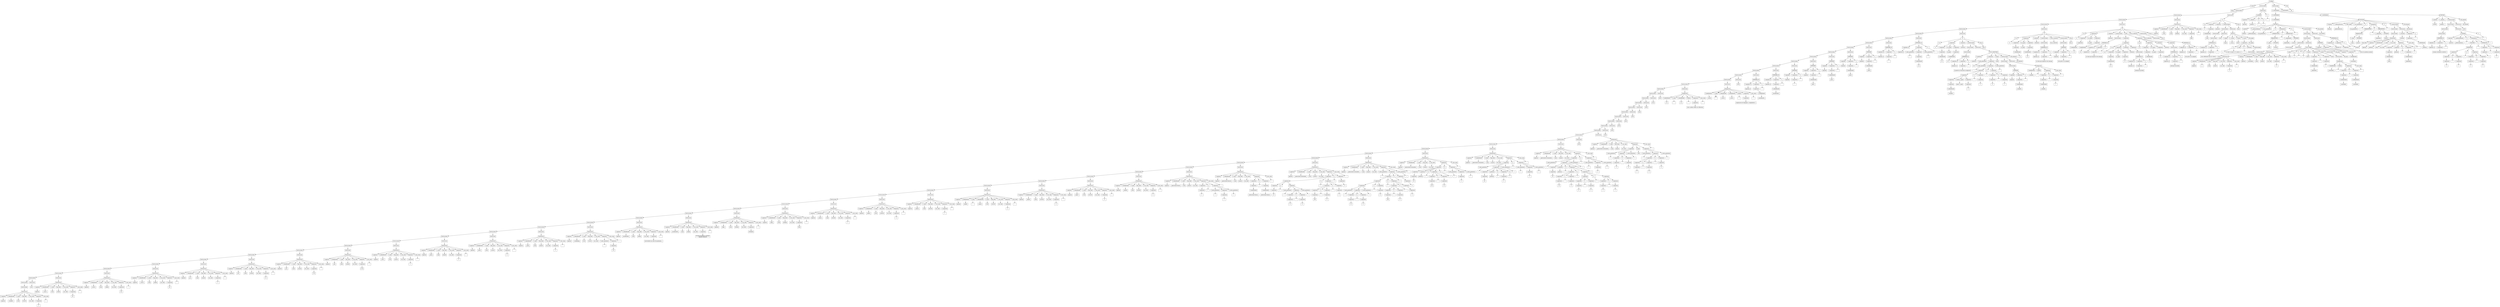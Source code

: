 digraph G{
node[shape="box" shape="record"]
nodo0[label ="GLOBAL"];
nodo1[label ="T_inicio"]; nodo0->nodo1;
nodo2[label ="inicio"]; nodo1->nodo2;
nodo3[label ="Instrucciones"]; nodo0->nodo3;
nodo4[label ="Instrucciones"]; nodo3->nodo4;
nodo5[label ="Instrucciones"]; nodo4->nodo5;
nodo6[label ="Instrucciones"]; nodo5->nodo6;
nodo7[label ="Instrucciones"]; nodo6->nodo7;
nodo8[label ="Instrucciones"]; nodo7->nodo8;
nodo9[label ="Instrucciones"]; nodo8->nodo9;
nodo10[label ="Instrucciones"]; nodo9->nodo10;
nodo11[label ="Instrucciones"]; nodo10->nodo11;
nodo12[label ="Instrucciones"]; nodo11->nodo12;
nodo13[label ="Instrucciones"]; nodo12->nodo13;
nodo14[label ="Instrucciones"]; nodo13->nodo14;
nodo15[label ="Instrucciones"]; nodo14->nodo15;
nodo16[label ="Instrucciones"]; nodo15->nodo16;
nodo17[label ="Instrucciones"]; nodo16->nodo17;
nodo18[label ="Instrucciones"]; nodo17->nodo18;
nodo19[label ="Instrucciones"]; nodo18->nodo19;
nodo20[label ="Instrucciones"]; nodo19->nodo20;
nodo21[label ="Instrucciones"]; nodo20->nodo21;
nodo22[label ="Instrucciones"]; nodo21->nodo22;
nodo23[label ="Instrucciones"]; nodo22->nodo23;
nodo24[label ="Instrucciones"]; nodo23->nodo24;
nodo25[label ="Instrucciones"]; nodo24->nodo25;
nodo26[label ="Instrucciones"]; nodo25->nodo26;
nodo27[label ="Instrucciones"]; nodo26->nodo27;
nodo28[label ="Instrucciones"]; nodo27->nodo28;
nodo29[label ="Instrucciones"]; nodo28->nodo29;
nodo30[label ="Instrucciones"]; nodo29->nodo30;
nodo31[label ="Instrucciones"]; nodo30->nodo31;
nodo32[label ="Instrucciones"]; nodo31->nodo32;
nodo33[label ="Instrucciones"]; nodo32->nodo33;
nodo34[label ="Instrucciones"]; nodo33->nodo34;
nodo35[label ="Instrucciones"]; nodo34->nodo35;
nodo36[label ="Instrucciones"]; nodo35->nodo36;
nodo37[label ="Instrucciones"]; nodo36->nodo37;
nodo38[label ="Instrucciones"]; nodo37->nodo38;
nodo39[label ="Instrucciones"]; nodo38->nodo39;
nodo40[label ="Instrucciones"]; nodo39->nodo40;
nodo41[label ="Instrucciones"]; nodo40->nodo41;
nodo42[label ="Instrucciones"]; nodo41->nodo42;
nodo43[label ="Instrucciones"]; nodo42->nodo43;
nodo44[label ="Instrucciones"]; nodo43->nodo44;
nodo45[label ="Instrucciones"]; nodo44->nodo45;
nodo46[label ="Instrucciones"]; nodo45->nodo46;
nodo47[label ="Instrucciones"]; nodo46->nodo47;
nodo48[label ="Instrucciones"]; nodo47->nodo48;
nodo49[label ="Instrucciones"]; nodo48->nodo49;
nodo50[label ="Instrucciones"]; nodo49->nodo50;
nodo51[label ="Instrucciones"]; nodo50->nodo51;
nodo52[label ="Instrucciones"]; nodo51->nodo52;
nodo53[label ="Instrucciones"]; nodo52->nodo53;
nodo54[label ="Instrucciones"]; nodo53->nodo54;
nodo55[label ="Instrucciones"]; nodo54->nodo55;
nodo56[label ="Instrucciones"]; nodo55->nodo56;
nodo57[label ="Instrucciones"]; nodo56->nodo57;
nodo58[label ="Instrucciones"]; nodo57->nodo58;
nodo59[label ="Instrucciones"]; nodo58->nodo59;
nodo60[label ="Instrucciones"]; nodo59->nodo60;
nodo61[label ="Instrucciones"]; nodo60->nodo61;
nodo62[label ="Instrucciones"]; nodo61->nodo62;
nodo63[label ="Instrucciones"]; nodo62->nodo63;
nodo64[label ="Instrucciones"]; nodo63->nodo64;
nodo65[label ="Declaracion"]; nodo64->nodo65;
nodo66[label ="T_ingresar"]; nodo65->nodo66;
nodo67[label ="ingresar"]; nodo66->nodo67;
nodo68[label ="T_identificador"]; nodo65->nodo68;
nodo69[label ="_variable1_"]; nodo68->nodo69;
nodo70[label ="T_como"]; nodo65->nodo70;
nodo71[label ="como"]; nodo70->nodo71;
nodo72[label ="Tipo_Dato"]; nodo65->nodo72;
nodo73[label ="numero"]; nodo72->nodo73;
nodo74[label ="T_con_valor"]; nodo65->nodo74;
nodo75[label ="con_valor"]; nodo74->nodo75;
nodo76[label ="Expresion"]; nodo65->nodo76;
nodo77[label ="T_expresion"]; nodo76->nodo77;
nodo78[label ="5"]; nodo77->nodo78;
nodo79[label ="T_pto_coma"]; nodo65->nodo79;
nodo80[label =";"]; nodo79->nodo80;
nodo81[label ="Instruccion"]; nodo62->nodo81;
nodo82[label ="error"]; nodo81->nodo82;
nodo83[label ="Instruccion"]; nodo61->nodo83;
nodo84[label ="Declaracion"]; nodo83->nodo84;
nodo85[label ="T_ingresar"]; nodo84->nodo85;
nodo86[label ="ingresar"]; nodo85->nodo86;
nodo87[label ="T_identificador"]; nodo84->nodo87;
nodo88[label ="_curso1_"]; nodo87->nodo88;
nodo89[label ="T_como"]; nodo84->nodo89;
nodo90[label ="como"]; nodo89->nodo90;
nodo91[label ="Tipo_Dato"]; nodo84->nodo91;
nodo92[label ="cadena"]; nodo91->nodo92;
nodo93[label ="T_con_valor"]; nodo84->nodo93;
nodo94[label ="con_valor"]; nodo93->nodo94;
nodo95[label ="Expresion"]; nodo84->nodo95;
nodo96[label ="T_expresion"]; nodo95->nodo96;
nodo97[label ="olc"]; nodo96->nodo97;
nodo98[label ="T_pto_coma"]; nodo84->nodo98;
nodo99[label =";"]; nodo98->nodo99;
nodo100[label ="Instruccion"]; nodo60->nodo100;
nodo101[label ="Declaracion"]; nodo100->nodo101;
nodo102[label ="T_ingresar"]; nodo101->nodo102;
nodo103[label ="ingresar"]; nodo102->nodo103;
nodo104[label ="T_identificador"]; nodo101->nodo104;
nodo105[label ="_curso2_"]; nodo104->nodo105;
nodo106[label ="T_como"]; nodo101->nodo106;
nodo107[label ="como"]; nodo106->nodo107;
nodo108[label ="Tipo_Dato"]; nodo101->nodo108;
nodo109[label ="cadena"]; nodo108->nodo109;
nodo110[label ="T_con_valor"]; nodo101->nodo110;
nodo111[label ="con_valor"]; nodo110->nodo111;
nodo112[label ="Expresion"]; nodo101->nodo112;
nodo113[label ="T_expresion"]; nodo112->nodo113;
nodo114[label ="olc"]; nodo113->nodo114;
nodo115[label ="T_pto_coma"]; nodo101->nodo115;
nodo116[label =";"]; nodo115->nodo116;
nodo117[label ="Instruccion"]; nodo59->nodo117;
nodo118[label ="Declaracion"]; nodo117->nodo118;
nodo119[label ="T_ingresar"]; nodo118->nodo119;
nodo120[label ="ingresar"]; nodo119->nodo120;
nodo121[label ="T_identificador"]; nodo118->nodo121;
nodo122[label ="_curso3_"]; nodo121->nodo122;
nodo123[label ="T_como"]; nodo118->nodo123;
nodo124[label ="como"]; nodo123->nodo124;
nodo125[label ="Tipo_Dato"]; nodo118->nodo125;
nodo126[label ="cadena"]; nodo125->nodo126;
nodo127[label ="T_con_valor"]; nodo118->nodo127;
nodo128[label ="con_valor"]; nodo127->nodo128;
nodo129[label ="Expresion"]; nodo118->nodo129;
nodo130[label ="T_expresion"]; nodo129->nodo130;
nodo131[label ="olc"]; nodo130->nodo131;
nodo132[label ="T_pto_coma"]; nodo118->nodo132;
nodo133[label =";"]; nodo132->nodo133;
nodo134[label ="Instruccion"]; nodo58->nodo134;
nodo135[label ="Declaracion"]; nodo134->nodo135;
nodo136[label ="T_ingresar"]; nodo135->nodo136;
nodo137[label ="ingresar"]; nodo136->nodo137;
nodo138[label ="T_identificador"]; nodo135->nodo138;
nodo139[label ="_pi1_"]; nodo138->nodo139;
nodo140[label ="T_como"]; nodo135->nodo140;
nodo141[label ="como"]; nodo140->nodo141;
nodo142[label ="Tipo_Dato"]; nodo135->nodo142;
nodo143[label ="numero"]; nodo142->nodo143;
nodo144[label ="T_con_valor"]; nodo135->nodo144;
nodo145[label ="con_valor"]; nodo144->nodo145;
nodo146[label ="Expresion"]; nodo135->nodo146;
nodo147[label ="T_expresion"]; nodo146->nodo147;
nodo148[label ="3"]; nodo147->nodo148;
nodo149[label ="T_pto_coma"]; nodo135->nodo149;
nodo150[label =";"]; nodo149->nodo150;
nodo151[label ="Instruccion"]; nodo57->nodo151;
nodo152[label ="Declaracion"]; nodo151->nodo152;
nodo153[label ="T_ingresar"]; nodo152->nodo153;
nodo154[label ="ingresar"]; nodo153->nodo154;
nodo155[label ="T_identificador"]; nodo152->nodo155;
nodo156[label ="_pi2_"]; nodo155->nodo156;
nodo157[label ="T_como"]; nodo152->nodo157;
nodo158[label ="como"]; nodo157->nodo158;
nodo159[label ="Tipo_Dato"]; nodo152->nodo159;
nodo160[label ="numero"]; nodo159->nodo160;
nodo161[label ="T_con_valor"]; nodo152->nodo161;
nodo162[label ="con_valor"]; nodo161->nodo162;
nodo163[label ="Expresion"]; nodo152->nodo163;
nodo164[label ="T_expresion"]; nodo163->nodo164;
nodo165[label ="3.1"]; nodo164->nodo165;
nodo166[label ="T_pto_coma"]; nodo152->nodo166;
nodo167[label =";"]; nodo166->nodo167;
nodo168[label ="Instruccion"]; nodo56->nodo168;
nodo169[label ="Declaracion"]; nodo168->nodo169;
nodo170[label ="T_ingresar"]; nodo169->nodo170;
nodo171[label ="ingresar"]; nodo170->nodo171;
nodo172[label ="T_identificador"]; nodo169->nodo172;
nodo173[label ="_pi3_"]; nodo172->nodo173;
nodo174[label ="T_como"]; nodo169->nodo174;
nodo175[label ="como"]; nodo174->nodo175;
nodo176[label ="Tipo_Dato"]; nodo169->nodo176;
nodo177[label ="numero"]; nodo176->nodo177;
nodo178[label ="T_con_valor"]; nodo169->nodo178;
nodo179[label ="con_valor"]; nodo178->nodo179;
nodo180[label ="Expresion"]; nodo169->nodo180;
nodo181[label ="T_expresion"]; nodo180->nodo181;
nodo182[label ="3.14"]; nodo181->nodo182;
nodo183[label ="T_pto_coma"]; nodo169->nodo183;
nodo184[label =";"]; nodo183->nodo184;
nodo185[label ="Instruccion"]; nodo55->nodo185;
nodo186[label ="Declaracion"]; nodo185->nodo186;
nodo187[label ="T_ingresar"]; nodo186->nodo187;
nodo188[label ="ingresar"]; nodo187->nodo188;
nodo189[label ="T_identificador"]; nodo186->nodo189;
nodo190[label ="_pi4_"]; nodo189->nodo190;
nodo191[label ="T_como"]; nodo186->nodo191;
nodo192[label ="como"]; nodo191->nodo192;
nodo193[label ="Tipo_Dato"]; nodo186->nodo193;
nodo194[label ="numero"]; nodo193->nodo194;
nodo195[label ="T_con_valor"]; nodo186->nodo195;
nodo196[label ="con_valor"]; nodo195->nodo196;
nodo197[label ="Expresion"]; nodo186->nodo197;
nodo198[label ="T_expresion"]; nodo197->nodo198;
nodo199[label ="3.141"]; nodo198->nodo199;
nodo200[label ="T_pto_coma"]; nodo186->nodo200;
nodo201[label =";"]; nodo200->nodo201;
nodo202[label ="Instruccion"]; nodo54->nodo202;
nodo203[label ="Declaracion"]; nodo202->nodo203;
nodo204[label ="T_ingresar"]; nodo203->nodo204;
nodo205[label ="ingresar"]; nodo204->nodo205;
nodo206[label ="T_identificador"]; nodo203->nodo206;
nodo207[label ="_anio1_"]; nodo206->nodo207;
nodo208[label ="T_como"]; nodo203->nodo208;
nodo209[label ="como"]; nodo208->nodo209;
nodo210[label ="Tipo_Dato"]; nodo203->nodo210;
nodo211[label ="numero"]; nodo210->nodo211;
nodo212[label ="T_con_valor"]; nodo203->nodo212;
nodo213[label ="con_valor"]; nodo212->nodo213;
nodo214[label ="Expresion"]; nodo203->nodo214;
nodo215[label ="T_expresion"]; nodo214->nodo215;
nodo216[label ="1"]; nodo215->nodo216;
nodo217[label ="T_pto_coma"]; nodo203->nodo217;
nodo218[label =";"]; nodo217->nodo218;
nodo219[label ="Instruccion"]; nodo53->nodo219;
nodo220[label ="Declaracion"]; nodo219->nodo220;
nodo221[label ="T_ingresar"]; nodo220->nodo221;
nodo222[label ="ingresar"]; nodo221->nodo222;
nodo223[label ="T_identificador"]; nodo220->nodo223;
nodo224[label ="_anio2_"]; nodo223->nodo224;
nodo225[label ="T_como"]; nodo220->nodo225;
nodo226[label ="como"]; nodo225->nodo226;
nodo227[label ="Tipo_Dato"]; nodo220->nodo227;
nodo228[label ="numero"]; nodo227->nodo228;
nodo229[label ="T_con_valor"]; nodo220->nodo229;
nodo230[label ="con_valor"]; nodo229->nodo230;
nodo231[label ="Expresion"]; nodo220->nodo231;
nodo232[label ="T_expresion"]; nodo231->nodo232;
nodo233[label ="9"]; nodo232->nodo233;
nodo234[label ="T_pto_coma"]; nodo220->nodo234;
nodo235[label =";"]; nodo234->nodo235;
nodo236[label ="Instruccion"]; nodo52->nodo236;
nodo237[label ="Declaracion"]; nodo236->nodo237;
nodo238[label ="T_ingresar"]; nodo237->nodo238;
nodo239[label ="ingresar"]; nodo238->nodo239;
nodo240[label ="T_identificador"]; nodo237->nodo240;
nodo241[label ="_anio3_"]; nodo240->nodo241;
nodo242[label ="T_como"]; nodo237->nodo242;
nodo243[label ="como"]; nodo242->nodo243;
nodo244[label ="Tipo_Dato"]; nodo237->nodo244;
nodo245[label ="numero"]; nodo244->nodo245;
nodo246[label ="T_con_valor"]; nodo237->nodo246;
nodo247[label ="con_valor"]; nodo246->nodo247;
nodo248[label ="Expresion"]; nodo237->nodo248;
nodo249[label ="T_expresion"]; nodo248->nodo249;
nodo250[label ="4"]; nodo249->nodo250;
nodo251[label ="T_pto_coma"]; nodo237->nodo251;
nodo252[label =";"]; nodo251->nodo252;
nodo253[label ="Instruccion"]; nodo51->nodo253;
nodo254[label ="Declaracion"]; nodo253->nodo254;
nodo255[label ="T_ingresar"]; nodo254->nodo255;
nodo256[label ="ingresar"]; nodo255->nodo256;
nodo257[label ="T_identificador"]; nodo254->nodo257;
nodo258[label ="_anio4_"]; nodo257->nodo258;
nodo259[label ="T_como"]; nodo254->nodo259;
nodo260[label ="como"]; nodo259->nodo260;
nodo261[label ="Tipo_Dato"]; nodo254->nodo261;
nodo262[label ="numero"]; nodo261->nodo262;
nodo263[label ="T_con_valor"]; nodo254->nodo263;
nodo264[label ="con_valor"]; nodo263->nodo264;
nodo265[label ="Expresion"]; nodo254->nodo265;
nodo266[label ="T_expresion"]; nodo265->nodo266;
nodo267[label ="5"]; nodo266->nodo267;
nodo268[label ="T_pto_coma"]; nodo254->nodo268;
nodo269[label =";"]; nodo268->nodo269;
nodo270[label ="Instruccion"]; nodo50->nodo270;
nodo271[label ="Declaracion"]; nodo270->nodo271;
nodo272[label ="T_ingresar"]; nodo271->nodo272;
nodo273[label ="ingresar"]; nodo272->nodo273;
nodo274[label ="T_identificador"]; nodo271->nodo274;
nodo275[label ="_variableneg_"]; nodo274->nodo275;
nodo276[label ="T_como"]; nodo271->nodo276;
nodo277[label ="como"]; nodo276->nodo277;
nodo278[label ="Tipo_Dato"]; nodo271->nodo278;
nodo279[label ="numero"]; nodo278->nodo279;
nodo280[label ="T_con_valor"]; nodo271->nodo280;
nodo281[label ="con_valor"]; nodo280->nodo281;
nodo282[label ="Expresion"]; nodo271->nodo282;
nodo283[label ="T_abre_parentesis"]; nodo282->nodo283;
nodo284[label ="-"]; nodo283->nodo284;
nodo285[label ="T_expresion"]; nodo282->nodo285;
nodo286[label ="T_expresion"]; nodo285->nodo286;
nodo287[label ="5.0"]; nodo286->nodo287;
nodo288[label ="T_pto_coma"]; nodo271->nodo288;
nodo289[label =";"]; nodo288->nodo289;
nodo290[label ="Instruccion"]; nodo49->nodo290;
nodo291[label ="Declaracion"]; nodo290->nodo291;
nodo292[label ="T_ingresar"]; nodo291->nodo292;
nodo293[label ="ingresar"]; nodo292->nodo293;
nodo294[label ="T_identificador"]; nodo291->nodo294;
nodo295[label ="_encabezado1_"]; nodo294->nodo295;
nodo296[label ="T_como"]; nodo291->nodo296;
nodo297[label ="como"]; nodo296->nodo297;
nodo298[label ="Tipo_Dato"]; nodo291->nodo298;
nodo299[label ="cadena"]; nodo298->nodo299;
nodo300[label ="T_con_valor"]; nodo291->nodo300;
nodo301[label ="con_valor"]; nodo300->nodo301;
nodo302[label ="Expresion"]; nodo291->nodo302;
nodo303[label ="T_expresion"]; nodo302->nodo303;
nodo304[label ="universidad san carlos de guatemala...;"]; nodo303->nodo304;
nodo305[label ="T_pto_coma"]; nodo291->nodo305;
nodo306[label =";"]; nodo305->nodo306;
nodo307[label ="Instruccion"]; nodo48->nodo307;
nodo308[label ="Declaracion"]; nodo307->nodo308;
nodo309[label ="T_ingresar"]; nodo308->nodo309;
nodo310[label ="ingresar"]; nodo309->nodo310;
nodo311[label ="T_identificador"]; nodo308->nodo311;
nodo312[label ="_encabezado2_"]; nodo311->nodo312;
nodo313[label ="T_como"]; nodo308->nodo313;
nodo314[label ="como"]; nodo313->nodo314;
nodo315[label ="Tipo_Dato"]; nodo308->nodo315;
nodo316[label ="cadena"]; nodo315->nodo316;
nodo317[label ="T_con_valor"]; nodo308->nodo317;
nodo318[label ="con_valor"]; nodo317->nodo318;
nodo319[label ="Expresion"]; nodo308->nodo319;
nodo320[label ="T_expresion"]; nodo319->nodo320;
nodo321[label ="escuela de ciencias y sistemas\nsegundo semestre\n"]; nodo320->nodo321;
nodo322[label ="T_pto_coma"]; nodo308->nodo322;
nodo323[label =";"]; nodo322->nodo323;
nodo324[label ="Instruccion"]; nodo47->nodo324;
nodo325[label ="Declaracion"]; nodo324->nodo325;
nodo326[label ="T_ingresar"]; nodo325->nodo326;
nodo327[label ="ingresar"]; nodo326->nodo327;
nodo328[label ="T_identificador"]; nodo325->nodo328;
nodo329[label ="_flag1_"]; nodo328->nodo329;
nodo330[label ="T_como"]; nodo325->nodo330;
nodo331[label ="como"]; nodo330->nodo331;
nodo332[label ="Tipo_Dato"]; nodo325->nodo332;
nodo333[label ="boolean"]; nodo332->nodo333;
nodo334[label ="T_con_valor"]; nodo325->nodo334;
nodo335[label ="con_valor"]; nodo334->nodo335;
nodo336[label ="Expresion"]; nodo325->nodo336;
nodo337[label ="T_expresion"]; nodo336->nodo337;
nodo338[label ="verdadero"]; nodo337->nodo338;
nodo339[label ="T_pto_coma"]; nodo325->nodo339;
nodo340[label =";"]; nodo339->nodo340;
nodo341[label ="Instruccion"]; nodo46->nodo341;
nodo342[label ="Declaracion"]; nodo341->nodo342;
nodo343[label ="T_ingresar"]; nodo342->nodo343;
nodo344[label ="ingresar"]; nodo343->nodo344;
nodo345[label ="T_identificador"]; nodo342->nodo345;
nodo346[label ="_flag2_"]; nodo345->nodo346;
nodo347[label ="T_como"]; nodo342->nodo347;
nodo348[label ="como"]; nodo347->nodo348;
nodo349[label ="Tipo_Dato"]; nodo342->nodo349;
nodo350[label ="boolean"]; nodo349->nodo350;
nodo351[label ="T_con_valor"]; nodo342->nodo351;
nodo352[label ="con_valor"]; nodo351->nodo352;
nodo353[label ="Expresion"]; nodo342->nodo353;
nodo354[label ="T_expresion"]; nodo353->nodo354;
nodo355[label ="falso"]; nodo354->nodo355;
nodo356[label ="T_pto_coma"]; nodo342->nodo356;
nodo357[label =";"]; nodo356->nodo357;
nodo358[label ="Instruccion"]; nodo45->nodo358;
nodo359[label ="Declaracion"]; nodo358->nodo359;
nodo360[label ="T_ingresar"]; nodo359->nodo360;
nodo361[label ="ingresar"]; nodo360->nodo361;
nodo362[label ="T_identificador"]; nodo359->nodo362;
nodo363[label ="_name1_"]; nodo362->nodo363;
nodo364[label ="T_como"]; nodo359->nodo364;
nodo365[label ="como"]; nodo364->nodo365;
nodo366[label ="Tipo_Dato"]; nodo359->nodo366;
nodo367[label ="caracter"]; nodo366->nodo367;
nodo368[label ="T_con_valor"]; nodo359->nodo368;
nodo369[label ="con_valor"]; nodo368->nodo369;
nodo370[label ="Expresion"]; nodo359->nodo370;
nodo371[label ="T_expresion"]; nodo370->nodo371;
nodo372[label ="f"]; nodo371->nodo372;
nodo373[label ="T_pto_coma"]; nodo359->nodo373;
nodo374[label =";"]; nodo373->nodo374;
nodo375[label ="Instruccion"]; nodo44->nodo375;
nodo376[label ="Declaracion"]; nodo375->nodo376;
nodo377[label ="T_ingresar"]; nodo376->nodo377;
nodo378[label ="ingresar"]; nodo377->nodo378;
nodo379[label ="T_identificador"]; nodo376->nodo379;
nodo380[label ="_name2_"]; nodo379->nodo380;
nodo381[label ="T_como"]; nodo376->nodo381;
nodo382[label ="como"]; nodo381->nodo382;
nodo383[label ="Tipo_Dato"]; nodo376->nodo383;
nodo384[label ="caracter"]; nodo383->nodo384;
nodo385[label ="T_con_valor"]; nodo376->nodo385;
nodo386[label ="con_valor"]; nodo385->nodo386;
nodo387[label ="Expresion"]; nodo376->nodo387;
nodo388[label ="T_expresion"]; nodo387->nodo388;
nodo389[label ="e"]; nodo388->nodo389;
nodo390[label ="T_pto_coma"]; nodo376->nodo390;
nodo391[label =";"]; nodo390->nodo391;
nodo392[label ="Instruccion"]; nodo43->nodo392;
nodo393[label ="Declaracion"]; nodo392->nodo393;
nodo394[label ="T_ingresar"]; nodo393->nodo394;
nodo395[label ="ingresar"]; nodo394->nodo395;
nodo396[label ="T_identificador"]; nodo393->nodo396;
nodo397[label ="_name3_"]; nodo396->nodo397;
nodo398[label ="T_como"]; nodo393->nodo398;
nodo399[label ="como"]; nodo398->nodo399;
nodo400[label ="Tipo_Dato"]; nodo393->nodo400;
nodo401[label ="caracter"]; nodo400->nodo401;
nodo402[label ="T_con_valor"]; nodo393->nodo402;
nodo403[label ="con_valor"]; nodo402->nodo403;
nodo404[label ="Expresion"]; nodo393->nodo404;
nodo405[label ="T_expresion"]; nodo404->nodo405;
nodo406[label ="r"]; nodo405->nodo406;
nodo407[label ="T_pto_coma"]; nodo393->nodo407;
nodo408[label =";"]; nodo407->nodo408;
nodo409[label ="Instruccion"]; nodo42->nodo409;
nodo410[label ="Declaracion"]; nodo409->nodo410;
nodo411[label ="T_ingresar"]; nodo410->nodo411;
nodo412[label ="ingresar"]; nodo411->nodo412;
nodo413[label ="T_identificador"]; nodo410->nodo413;
nodo414[label ="_name6_"]; nodo413->nodo414;
nodo415[label ="T_coma"]; nodo410->nodo415;
nodo416[label =","]; nodo415->nodo416;
nodo417[label ="T_identificador"]; nodo410->nodo417;
nodo418[label ="_name4_"]; nodo417->nodo418;
nodo419[label ="T_como"]; nodo410->nodo419;
nodo420[label ="como"]; nodo419->nodo420;
nodo421[label ="Tipo_Dato"]; nodo410->nodo421;
nodo422[label ="caracter"]; nodo421->nodo422;
nodo423[label ="T_con_valor"]; nodo410->nodo423;
nodo424[label ="con_valor"]; nodo423->nodo424;
nodo425[label ="Expresion"]; nodo410->nodo425;
nodo426[label ="T_expresion"]; nodo425->nodo426;
nodo427[label ="n"]; nodo426->nodo427;
nodo428[label ="T_pto_coma"]; nodo410->nodo428;
nodo429[label =";"]; nodo428->nodo429;
nodo430[label ="Instruccion"]; nodo41->nodo430;
nodo431[label ="Declaracion"]; nodo430->nodo431;
nodo432[label ="T_ingresar"]; nodo431->nodo432;
nodo433[label ="ingresar"]; nodo432->nodo433;
nodo434[label ="T_identificador"]; nodo431->nodo434;
nodo435[label ="_name5_"]; nodo434->nodo435;
nodo436[label ="T_como"]; nodo431->nodo436;
nodo437[label ="como"]; nodo436->nodo437;
nodo438[label ="Tipo_Dato"]; nodo431->nodo438;
nodo439[label ="caracter"]; nodo438->nodo439;
nodo440[label ="T_con_valor"]; nodo431->nodo440;
nodo441[label ="con_valor"]; nodo440->nodo441;
nodo442[label ="Expresion"]; nodo431->nodo442;
nodo443[label ="T_expresion"]; nodo442->nodo443;
nodo444[label ="a"]; nodo443->nodo444;
nodo445[label ="T_pto_coma"]; nodo431->nodo445;
nodo446[label =";"]; nodo445->nodo446;
nodo447[label ="Instruccion"]; nodo40->nodo447;
nodo448[label ="Declaracion"]; nodo447->nodo448;
nodo449[label ="T_ingresar"]; nodo448->nodo449;
nodo450[label ="ingresar"]; nodo449->nodo450;
nodo451[label ="T_identificador"]; nodo448->nodo451;
nodo452[label ="_name7_"]; nodo451->nodo452;
nodo453[label ="T_como"]; nodo448->nodo453;
nodo454[label ="como"]; nodo453->nodo454;
nodo455[label ="Tipo_Dato"]; nodo448->nodo455;
nodo456[label ="caracter"]; nodo455->nodo456;
nodo457[label ="T_con_valor"]; nodo448->nodo457;
nodo458[label ="con_valor"]; nodo457->nodo458;
nodo459[label ="Expresion"]; nodo448->nodo459;
nodo460[label ="T_expresion"]; nodo459->nodo460;
nodo461[label ="d"]; nodo460->nodo461;
nodo462[label ="T_pto_coma"]; nodo448->nodo462;
nodo463[label =";"]; nodo462->nodo463;
nodo464[label ="Instruccion"]; nodo39->nodo464;
nodo465[label ="Declaracion"]; nodo464->nodo465;
nodo466[label ="T_ingresar"]; nodo465->nodo466;
nodo467[label ="ingresar"]; nodo466->nodo467;
nodo468[label ="T_identificador"]; nodo465->nodo468;
nodo469[label ="_name8_"]; nodo468->nodo469;
nodo470[label ="T_como"]; nodo465->nodo470;
nodo471[label ="como"]; nodo470->nodo471;
nodo472[label ="Tipo_Dato"]; nodo465->nodo472;
nodo473[label ="caracter"]; nodo472->nodo473;
nodo474[label ="T_con_valor"]; nodo465->nodo474;
nodo475[label ="con_valor"]; nodo474->nodo475;
nodo476[label ="Expresion"]; nodo465->nodo476;
nodo477[label ="T_expresion"]; nodo476->nodo477;
nodo478[label ="o"]; nodo477->nodo478;
nodo479[label ="T_pto_coma"]; nodo465->nodo479;
nodo480[label =";"]; nodo479->nodo480;
nodo481[label ="Instruccion"]; nodo38->nodo481;
nodo482[label ="Declaracion"]; nodo481->nodo482;
nodo483[label ="T_ingresar"]; nodo482->nodo483;
nodo484[label ="ingresar"]; nodo483->nodo484;
nodo485[label ="T_identificador"]; nodo482->nodo485;
nodo486[label ="_operaciones1basica_"]; nodo485->nodo486;
nodo487[label ="T_como"]; nodo482->nodo487;
nodo488[label ="como"]; nodo487->nodo488;
nodo489[label ="Tipo_Dato"]; nodo482->nodo489;
nodo490[label ="numero"]; nodo489->nodo490;
nodo491[label ="T_con_valor"]; nodo482->nodo491;
nodo492[label ="con_valor"]; nodo491->nodo492;
nodo493[label ="Expresion"]; nodo482->nodo493;
nodo494[label ="T_expresion"]; nodo493->nodo494;
nodo495[label ="T_expresion"]; nodo494->nodo495;
nodo496[label ="1"]; nodo495->nodo496;
nodo497[label ="T_+"]; nodo493->nodo497;
nodo498[label ="+"]; nodo497->nodo498;
nodo499[label ="T_expresion"]; nodo493->nodo499;
nodo500[label ="T_abre_parentesis"]; nodo499->nodo500;
nodo501[label ="("]; nodo500->nodo501;
nodo502[label ="T_expresion"]; nodo499->nodo502;
nodo503[label ="T_expresion"]; nodo502->nodo503;
nodo504[label ="1"]; nodo503->nodo504;
nodo505[label ="T_cierra_parentesis"]; nodo499->nodo505;
nodo506[label =")"]; nodo505->nodo506;
nodo507[label ="T_pto_coma"]; nodo482->nodo507;
nodo508[label =";"]; nodo507->nodo508;
nodo509[label ="Instruccion"]; nodo37->nodo509;
nodo510[label ="Declaracion"]; nodo509->nodo510;
nodo511[label ="T_ingresar"]; nodo510->nodo511;
nodo512[label ="ingresar"]; nodo511->nodo512;
nodo513[label ="T_identificador"]; nodo510->nodo513;
nodo514[label ="_operaciones1basica2_"]; nodo513->nodo514;
nodo515[label ="T_como"]; nodo510->nodo515;
nodo516[label ="como"]; nodo515->nodo516;
nodo517[label ="Tipo_Dato"]; nodo510->nodo517;
nodo518[label ="numero"]; nodo517->nodo518;
nodo519[label ="T_con_valor"]; nodo510->nodo519;
nodo520[label ="con_valor"]; nodo519->nodo520;
nodo521[label ="Expresion"]; nodo510->nodo521;
nodo522[label ="T_expresion"]; nodo521->nodo522;
nodo523[label ="T_expresion"]; nodo522->nodo523;
nodo524[label ="T_identificador"]; nodo523->nodo524;
nodo525[label ="_operaciones1basica_"]; nodo524->nodo525;
nodo526[label ="T_+"]; nodo521->nodo526;
nodo527[label ="+"]; nodo526->nodo527;
nodo528[label ="T_expresion"]; nodo521->nodo528;
nodo529[label ="T_expresion"]; nodo528->nodo529;
nodo530[label ="T_identificador"]; nodo529->nodo530;
nodo531[label ="_operaciones1basica_"]; nodo530->nodo531;
nodo532[label ="T_pto_coma"]; nodo510->nodo532;
nodo533[label =";"]; nodo532->nodo533;
nodo534[label ="Instruccion"]; nodo36->nodo534;
nodo535[label ="Declaracion"]; nodo534->nodo535;
nodo536[label ="T_ingresar"]; nodo535->nodo536;
nodo537[label ="ingresar"]; nodo536->nodo537;
nodo538[label ="T_identificador"]; nodo535->nodo538;
nodo539[label ="_operaciones1intermedia_"]; nodo538->nodo539;
nodo540[label ="T_como"]; nodo535->nodo540;
nodo541[label ="como"]; nodo540->nodo541;
nodo542[label ="Tipo_Dato"]; nodo535->nodo542;
nodo543[label ="numero"]; nodo542->nodo543;
nodo544[label ="T_con_valor"]; nodo535->nodo544;
nodo545[label ="con_valor"]; nodo544->nodo545;
nodo546[label ="Expresion"]; nodo535->nodo546;
nodo547[label ="T_expresion"]; nodo546->nodo547;
nodo548[label ="T_expresion"]; nodo547->nodo548;
nodo549[label ="T_expresion"]; nodo548->nodo549;
nodo550[label ="T_expresion"]; nodo549->nodo550;
nodo551[label ="15"]; nodo550->nodo551;
nodo552[label ="T_+"]; nodo548->nodo552;
nodo553[label ="+"]; nodo552->nodo553;
nodo554[label ="T_expresion"]; nodo548->nodo554;
nodo555[label ="T_abre_parentesis"]; nodo554->nodo555;
nodo556[label ="("]; nodo555->nodo556;
nodo557[label ="T_expresion"]; nodo554->nodo557;
nodo558[label ="T_expresion"]; nodo557->nodo558;
nodo559[label ="T_expresion"]; nodo558->nodo559;
nodo560[label ="9"]; nodo559->nodo560;
nodo561[label ="T_*"]; nodo557->nodo561;
nodo562[label ="*"]; nodo561->nodo562;
nodo563[label ="T_expresion"]; nodo557->nodo563;
nodo564[label ="T_expresion"]; nodo563->nodo564;
nodo565[label ="8"]; nodo564->nodo565;
nodo566[label ="T_cierra_parentesis"]; nodo554->nodo566;
nodo567[label =")"]; nodo566->nodo567;
nodo568[label ="T_+"]; nodo547->nodo568;
nodo569[label ="+"]; nodo568->nodo569;
nodo570[label ="T_expresion"]; nodo547->nodo570;
nodo571[label ="T_expresion"]; nodo570->nodo571;
nodo572[label ="T_expresion"]; nodo571->nodo572;
nodo573[label ="T_expresion"]; nodo572->nodo573;
nodo574[label ="200"]; nodo573->nodo574;
nodo575[label ="T_/"]; nodo571->nodo575;
nodo576[label ="/"]; nodo575->nodo576;
nodo577[label ="T_expresion"]; nodo571->nodo577;
nodo578[label ="T_expresion"]; nodo577->nodo578;
nodo579[label ="8"]; nodo578->nodo579;
nodo580[label ="T_*"]; nodo570->nodo580;
nodo581[label ="*"]; nodo580->nodo581;
nodo582[label ="T_expresion"]; nodo570->nodo582;
nodo583[label ="T_expresion"]; nodo582->nodo583;
nodo584[label ="3"]; nodo583->nodo584;
nodo585[label ="T_+"]; nodo546->nodo585;
nodo586[label ="+"]; nodo585->nodo586;
nodo587[label ="T_expresion"]; nodo546->nodo587;
nodo588[label ="T_expresion"]; nodo587->nodo588;
nodo589[label ="9"]; nodo588->nodo589;
nodo590[label ="T_pto_coma"]; nodo535->nodo590;
nodo591[label =";"]; nodo590->nodo591;
nodo592[label ="Instruccion"]; nodo35->nodo592;
nodo593[label ="Declaracion"]; nodo592->nodo593;
nodo594[label ="T_ingresar"]; nodo593->nodo594;
nodo595[label ="ingresar"]; nodo594->nodo595;
nodo596[label ="T_identificador"]; nodo593->nodo596;
nodo597[label ="_operaciones1avanzadas1_"]; nodo596->nodo597;
nodo598[label ="T_como"]; nodo593->nodo598;
nodo599[label ="como"]; nodo598->nodo599;
nodo600[label ="Tipo_Dato"]; nodo593->nodo600;
nodo601[label ="numero"]; nodo600->nodo601;
nodo602[label ="T_con_valor"]; nodo593->nodo602;
nodo603[label ="con_valor"]; nodo602->nodo603;
nodo604[label ="Expresion"]; nodo593->nodo604;
nodo605[label ="T_abre_parentesis"]; nodo604->nodo605;
nodo606[label ="("]; nodo605->nodo606;
nodo607[label ="T_expresion"]; nodo604->nodo607;
nodo608[label ="T_expresion"]; nodo607->nodo608;
nodo609[label ="T_expresion"]; nodo608->nodo609;
nodo610[label ="T_expresion"]; nodo609->nodo610;
nodo611[label ="T_abre_parentesis"]; nodo610->nodo611;
nodo612[label ="("]; nodo611->nodo612;
nodo613[label ="T_expresion"]; nodo610->nodo613;
nodo614[label ="T_expresion"]; nodo613->nodo614;
nodo615[label ="T_expresion"]; nodo614->nodo615;
nodo616[label ="15"]; nodo615->nodo616;
nodo617[label ="T_+"]; nodo613->nodo617;
nodo618[label ="+"]; nodo617->nodo618;
nodo619[label ="T_expresion"]; nodo613->nodo619;
nodo620[label ="T_expresion"]; nodo619->nodo620;
nodo621[label ="9"]; nodo620->nodo621;
nodo622[label ="T_cierra_parentesis"]; nodo610->nodo622;
nodo623[label =")"]; nodo622->nodo623;
nodo624[label ="T_*"]; nodo609->nodo624;
nodo625[label ="*"]; nodo624->nodo625;
nodo626[label ="T_expresion"]; nodo609->nodo626;
nodo627[label ="T_expresion"]; nodo626->nodo627;
nodo628[label ="8"]; nodo627->nodo628;
nodo629[label ="T_+"]; nodo608->nodo629;
nodo630[label ="+"]; nodo629->nodo630;
nodo631[label ="T_expresion"]; nodo608->nodo631;
nodo632[label ="T_expresion"]; nodo631->nodo632;
nodo633[label ="T_expresion"]; nodo632->nodo633;
nodo634[label ="T_expresion"]; nodo633->nodo634;
nodo635[label ="200"]; nodo634->nodo635;
nodo636[label ="T_/"]; nodo632->nodo636;
nodo637[label ="/"]; nodo636->nodo637;
nodo638[label ="T_expresion"]; nodo632->nodo638;
nodo639[label ="T_expresion"]; nodo638->nodo639;
nodo640[label ="8"]; nodo639->nodo640;
nodo641[label ="T_*"]; nodo631->nodo641;
nodo642[label ="*"]; nodo641->nodo642;
nodo643[label ="T_expresion"]; nodo631->nodo643;
nodo644[label ="T_expresion"]; nodo643->nodo644;
nodo645[label ="3"]; nodo644->nodo645;
nodo646[label ="T_+"]; nodo607->nodo646;
nodo647[label ="+"]; nodo646->nodo647;
nodo648[label ="T_expresion"]; nodo607->nodo648;
nodo649[label ="T_expresion"]; nodo648->nodo649;
nodo650[label ="9"]; nodo649->nodo650;
nodo651[label ="T_cierra_parentesis"]; nodo604->nodo651;
nodo652[label =")"]; nodo651->nodo652;
nodo653[label ="T_pto_coma"]; nodo593->nodo653;
nodo654[label =";"]; nodo653->nodo654;
nodo655[label ="Instruccion"]; nodo34->nodo655;
nodo656[label ="Declaracion"]; nodo655->nodo656;
nodo657[label ="T_ingresar"]; nodo656->nodo657;
nodo658[label ="ingresar"]; nodo657->nodo658;
nodo659[label ="T_identificador"]; nodo656->nodo659;
nodo660[label ="_operaciones1avanzadas2_"]; nodo659->nodo660;
nodo661[label ="T_como"]; nodo656->nodo661;
nodo662[label ="como"]; nodo661->nodo662;
nodo663[label ="Tipo_Dato"]; nodo656->nodo663;
nodo664[label ="numero"]; nodo663->nodo664;
nodo665[label ="T_con_valor"]; nodo656->nodo665;
nodo666[label ="con_valor"]; nodo665->nodo666;
nodo667[label ="Expresion"]; nodo656->nodo667;
nodo668[label ="T_expresion"]; nodo667->nodo668;
nodo669[label ="T_expresion"]; nodo668->nodo669;
nodo670[label ="T_expresion"]; nodo669->nodo670;
nodo671[label ="30"]; nodo670->nodo671;
nodo672[label ="T_potencia"]; nodo668->nodo672;
nodo673[label ="potencia"]; nodo672->nodo673;
nodo674[label ="T_["]; nodo668->nodo674;
nodo675[label ="["]; nodo674->nodo675;
nodo676[label ="T_expresion"]; nodo668->nodo676;
nodo677[label ="T_expresion"]; nodo676->nodo677;
nodo678[label ="T_expresion"]; nodo677->nodo678;
nodo679[label ="22.2"]; nodo678->nodo679;
nodo680[label ="T_-"]; nodo676->nodo680;
nodo681[label ="-"]; nodo680->nodo681;
nodo682[label ="T_expresion"]; nodo676->nodo682;
nodo683[label ="T_expresion"]; nodo682->nodo683;
nodo684[label ="2.2"]; nodo683->nodo684;
nodo685[label ="T_]"]; nodo668->nodo685;
nodo686[label ="]"]; nodo685->nodo686;
nodo687[label ="T_+"]; nodo667->nodo687;
nodo688[label ="+"]; nodo687->nodo688;
nodo689[label ="T_expresion"]; nodo667->nodo689;
nodo690[label ="T_abre_parentesis"]; nodo689->nodo690;
nodo691[label ="("]; nodo690->nodo691;
nodo692[label ="T_expresion"]; nodo689->nodo692;
nodo693[label ="T_expresion"]; nodo692->nodo693;
nodo694[label ="2"]; nodo693->nodo694;
nodo695[label ="T_cierra_parentesis"]; nodo689->nodo695;
nodo696[label =")"]; nodo695->nodo696;
nodo697[label ="T_pto_coma"]; nodo656->nodo697;
nodo698[label =";"]; nodo697->nodo698;
nodo699[label ="Instruccion"]; nodo33->nodo699;
nodo700[label ="Declaracion"]; nodo699->nodo700;
nodo701[label ="T_ingresar"]; nodo700->nodo701;
nodo702[label ="ingresar"]; nodo701->nodo702;
nodo703[label ="T_identificador"]; nodo700->nodo703;
nodo704[label ="_operaciones1avanzadas3_"]; nodo703->nodo704;
nodo705[label ="T_como"]; nodo700->nodo705;
nodo706[label ="como"]; nodo705->nodo706;
nodo707[label ="Tipo_Dato"]; nodo700->nodo707;
nodo708[label ="numero"]; nodo707->nodo708;
nodo709[label ="T_con_valor"]; nodo700->nodo709;
nodo710[label ="con_valor"]; nodo709->nodo710;
nodo711[label ="Expresion"]; nodo700->nodo711;
nodo712[label ="T_expresion"]; nodo711->nodo712;
nodo713[label ="T_abre_parentesis"]; nodo712->nodo713;
nodo714[label ="("]; nodo713->nodo714;
nodo715[label ="T_expresion"]; nodo712->nodo715;
nodo716[label ="T_expresion"]; nodo715->nodo716;
nodo717[label ="T_expresion"]; nodo716->nodo717;
nodo718[label ="30"]; nodo717->nodo718;
nodo719[label ="T_potencia"]; nodo715->nodo719;
nodo720[label ="potencia"]; nodo719->nodo720;
nodo721[label ="T_["]; nodo715->nodo721;
nodo722[label ="["]; nodo721->nodo722;
nodo723[label ="T_expresion"]; nodo715->nodo723;
nodo724[label ="T_expresion"]; nodo723->nodo724;
nodo725[label ="2"]; nodo724->nodo725;
nodo726[label ="T_]"]; nodo715->nodo726;
nodo727[label ="]"]; nodo726->nodo727;
nodo728[label ="T_cierra_parentesis"]; nodo712->nodo728;
nodo729[label =")"]; nodo728->nodo729;
nodo730[label ="T_+"]; nodo711->nodo730;
nodo731[label ="+"]; nodo730->nodo731;
nodo732[label ="T_expresion"]; nodo711->nodo732;
nodo733[label ="T_abre_parentesis"]; nodo732->nodo733;
nodo734[label ="("]; nodo733->nodo734;
nodo735[label ="T_expresion"]; nodo732->nodo735;
nodo736[label ="T_expresion"]; nodo735->nodo736;
nodo737[label ="2"]; nodo736->nodo737;
nodo738[label ="T_cierra_parentesis"]; nodo732->nodo738;
nodo739[label =")"]; nodo738->nodo739;
nodo740[label ="T_pto_coma"]; nodo700->nodo740;
nodo741[label =";"]; nodo740->nodo741;
nodo742[label ="Instruccion"]; nodo32->nodo742;
nodo743[label ="Declaracion"]; nodo742->nodo743;
nodo744[label ="T_ingresar"]; nodo743->nodo744;
nodo745[label ="ingresar"]; nodo744->nodo745;
nodo746[label ="T_identificador"]; nodo743->nodo746;
nodo747[label ="_operaciones1avanzadas4_"]; nodo746->nodo747;
nodo748[label ="T_como"]; nodo743->nodo748;
nodo749[label ="como"]; nodo748->nodo749;
nodo750[label ="Tipo_Dato"]; nodo743->nodo750;
nodo751[label ="numero"]; nodo750->nodo751;
nodo752[label ="T_con_valor"]; nodo743->nodo752;
nodo753[label ="con_valor"]; nodo752->nodo753;
nodo754[label ="Expresion"]; nodo743->nodo754;
nodo755[label ="T_expresion"]; nodo754->nodo755;
nodo756[label ="T_abre_parentesis"]; nodo755->nodo756;
nodo757[label ="("]; nodo756->nodo757;
nodo758[label ="T_expresion"]; nodo755->nodo758;
nodo759[label ="T_expresion"]; nodo758->nodo759;
nodo760[label ="T_expresion"]; nodo759->nodo760;
nodo761[label ="30"]; nodo760->nodo761;
nodo762[label ="T_potencia"]; nodo758->nodo762;
nodo763[label ="potencia"]; nodo762->nodo763;
nodo764[label ="T_["]; nodo758->nodo764;
nodo765[label ="["]; nodo764->nodo765;
nodo766[label ="T_expresion"]; nodo758->nodo766;
nodo767[label ="T_expresion"]; nodo766->nodo767;
nodo768[label ="T_expresion"]; nodo767->nodo768;
nodo769[label ="T_expresion"]; nodo768->nodo769;
nodo770[label ="10"]; nodo769->nodo770;
nodo771[label ="T_-"]; nodo767->nodo771;
nodo772[label ="-"]; nodo771->nodo772;
nodo773[label ="T_expresion"]; nodo767->nodo773;
nodo774[label ="T_expresion"]; nodo773->nodo774;
nodo775[label ="8"]; nodo774->nodo775;
nodo776[label ="T_+"]; nodo766->nodo776;
nodo777[label ="+"]; nodo776->nodo777;
nodo778[label ="T_expresion"]; nodo766->nodo778;
nodo779[label ="T_expresion"]; nodo778->nodo779;
nodo780[label ="T_expresion"]; nodo779->nodo780;
nodo781[label ="T_expresion"]; nodo780->nodo781;
nodo782[label ="9"]; nodo781->nodo782;
nodo783[label ="T_-"]; nodo779->nodo783;
nodo784[label ="-"]; nodo783->nodo784;
nodo785[label ="T_expresion"]; nodo779->nodo785;
nodo786[label ="T_expresion"]; nodo785->nodo786;
nodo787[label ="4"]; nodo786->nodo787;
nodo788[label ="T_*"]; nodo778->nodo788;
nodo789[label ="*"]; nodo788->nodo789;
nodo790[label ="T_expresion"]; nodo778->nodo790;
nodo791[label ="T_expresion"]; nodo790->nodo791;
nodo792[label ="T_expresion"]; nodo791->nodo792;
nodo793[label ="2"]; nodo792->nodo793;
nodo794[label ="T_-"]; nodo790->nodo794;
nodo795[label ="-"]; nodo794->nodo795;
nodo796[label ="T_expresion"]; nodo790->nodo796;
nodo797[label ="T_expresion"]; nodo796->nodo797;
nodo798[label ="1"]; nodo797->nodo798;
nodo799[label ="T_]"]; nodo758->nodo799;
nodo800[label ="]"]; nodo799->nodo800;
nodo801[label ="T_cierra_parentesis"]; nodo755->nodo801;
nodo802[label =")"]; nodo801->nodo802;
nodo803[label ="T_+"]; nodo754->nodo803;
nodo804[label ="+"]; nodo803->nodo804;
nodo805[label ="T_expresion"]; nodo754->nodo805;
nodo806[label ="T_abre_parentesis"]; nodo805->nodo806;
nodo807[label ="("]; nodo806->nodo807;
nodo808[label ="T_expresion"]; nodo805->nodo808;
nodo809[label ="T_expresion"]; nodo808->nodo809;
nodo810[label ="2"]; nodo809->nodo810;
nodo811[label ="T_cierra_parentesis"]; nodo805->nodo811;
nodo812[label =")"]; nodo811->nodo812;
nodo813[label ="T_pto_coma"]; nodo743->nodo813;
nodo814[label =";"]; nodo813->nodo814;
nodo815[label ="Instruccion"]; nodo31->nodo815;
nodo816[label ="error"]; nodo815->nodo816;
nodo817[label ="Instruccion"]; nodo30->nodo817;
nodo818[label ="Declaracion"]; nodo817->nodo818;
nodo819[label ="T_ingresar"]; nodo818->nodo819;
nodo820[label ="ingresar"]; nodo819->nodo820;
nodo821[label ="T_identificador"]; nodo818->nodo821;
nodo822[label ="_operaciones1avanzadas6_"]; nodo821->nodo822;
nodo823[label ="T_como"]; nodo818->nodo823;
nodo824[label ="como"]; nodo823->nodo824;
nodo825[label ="Tipo_Dato"]; nodo818->nodo825;
nodo826[label ="numero"]; nodo825->nodo826;
nodo827[label ="T_con_valor"]; nodo818->nodo827;
nodo828[label ="con_valor"]; nodo827->nodo828;
nodo829[label ="Expresion"]; nodo818->nodo829;
nodo830[label ="T_expresion"]; nodo829->nodo830;
nodo831[label ="T_abre_parentesis"]; nodo830->nodo831;
nodo832[label ="("]; nodo831->nodo832;
nodo833[label ="T_expresion"]; nodo830->nodo833;
nodo834[label ="T_expresion"]; nodo833->nodo834;
nodo835[label ="T_expresion"]; nodo834->nodo835;
nodo836[label ="5"]; nodo835->nodo836;
nodo837[label ="T_*"]; nodo833->nodo837;
nodo838[label ="*"]; nodo837->nodo838;
nodo839[label ="T_expresion"]; nodo833->nodo839;
nodo840[label ="T_expresion"]; nodo839->nodo840;
nodo841[label ="8"]; nodo840->nodo841;
nodo842[label ="T_cierra_parentesis"]; nodo830->nodo842;
nodo843[label =")"]; nodo842->nodo843;
nodo844[label ="T_mod"]; nodo829->nodo844;
nodo845[label ="mod"]; nodo844->nodo845;
nodo846[label ="T_expresion"]; nodo829->nodo846;
nodo847[label ="T_abre_parentesis"]; nodo846->nodo847;
nodo848[label ="("]; nodo847->nodo848;
nodo849[label ="T_expresion"]; nodo846->nodo849;
nodo850[label ="T_expresion"]; nodo849->nodo850;
nodo851[label ="T_expresion"]; nodo850->nodo851;
nodo852[label ="T_expresion"]; nodo851->nodo852;
nodo853[label ="1"]; nodo852->nodo853;
nodo854[label ="T_+"]; nodo850->nodo854;
nodo855[label ="+"]; nodo854->nodo855;
nodo856[label ="T_expresion"]; nodo850->nodo856;
nodo857[label ="T_expresion"]; nodo856->nodo857;
nodo858[label ="5"]; nodo857->nodo858;
nodo859[label ="T_+"]; nodo849->nodo859;
nodo860[label ="+"]; nodo859->nodo860;
nodo861[label ="T_expresion"]; nodo849->nodo861;
nodo862[label ="T_expresion"]; nodo861->nodo862;
nodo863[label ="6"]; nodo862->nodo863;
nodo864[label ="T_cierra_parentesis"]; nodo846->nodo864;
nodo865[label =")"]; nodo864->nodo865;
nodo866[label ="T_pto_coma"]; nodo818->nodo866;
nodo867[label =";"]; nodo866->nodo867;
nodo868[label ="Instruccion"]; nodo29->nodo868;
nodo869[label ="error"]; nodo868->nodo869;
nodo870[label ="Instruccion"]; nodo28->nodo870;
nodo871[label ="error"]; nodo870->nodo871;
nodo872[label ="Instruccion"]; nodo27->nodo872;
nodo873[label ="error"]; nodo872->nodo873;
nodo874[label ="Instruccion"]; nodo26->nodo874;
nodo875[label ="error"]; nodo874->nodo875;
nodo876[label ="Instruccion"]; nodo25->nodo876;
nodo877[label ="error"]; nodo876->nodo877;
nodo878[label ="Instruccion"]; nodo24->nodo878;
nodo879[label ="error"]; nodo878->nodo879;
nodo880[label ="Instruccion"]; nodo23->nodo880;
nodo881[label ="error"]; nodo880->nodo881;
nodo882[label ="Instruccion"]; nodo22->nodo882;
nodo883[label ="error"]; nodo882->nodo883;
nodo884[label ="Instruccion"]; nodo21->nodo884;
nodo885[label ="error"]; nodo884->nodo885;
nodo886[label ="Instruccion"]; nodo20->nodo886;
nodo887[label ="Asingascion"]; nodo886->nodo887;
nodo888[label ="T_identificador"]; nodo887->nodo888;
nodo889[label ="_v3_"]; nodo888->nodo889;
nodo890[label ="T_coma"]; nodo887->nodo890;
nodo891[label =","]; nodo890->nodo891;
nodo892[label ="T_identificador"]; nodo887->nodo892;
nodo893[label ="_v2_"]; nodo892->nodo893;
nodo894[label ="T_flecha"]; nodo887->nodo894;
nodo895[label ="-"]; nodo894->nodo895;
nodo896[label ="T_expresion"]; nodo887->nodo896;
nodo897[label ="T_expresion"]; nodo896->nodo897;
nodo898[label ="estas cadenas deben ser diferentes"]; nodo897->nodo898;
nodo899[label ="T_pto_coma"]; nodo887->nodo899;
nodo900[label =";"]; nodo899->nodo900;
nodo901[label ="Instruccion"]; nodo19->nodo901;
nodo902[label ="Asingascion"]; nodo901->nodo902;
nodo903[label ="T_identificador"]; nodo902->nodo903;
nodo904[label ="_curso2_"]; nodo903->nodo904;
nodo909[label ="T_coma"]; nodo902->nodo909;
nodo910[label =","]; nodo909->nodo910;
nodo907[label ="T_identificador"]; nodo902->nodo907;
nodo908[label ="_curso3_"]; nodo907->nodo908;
nodo909[label ="T_coma"]; nodo902->nodo909;
nodo910[label =","]; nodo909->nodo910;
nodo911[label ="T_identificador"]; nodo902->nodo911;
nodo912[label ="_curso1_"]; nodo911->nodo912;
nodo913[label ="T_flecha"]; nodo902->nodo913;
nodo914[label ="-"]; nodo913->nodo914;
nodo915[label ="T_expresion"]; nodo902->nodo915;
nodo916[label ="T_expresion"]; nodo915->nodo916;
nodo917[label ="organizacion de lenguajes y compiladores 1"]; nodo916->nodo917;
nodo918[label ="T_pto_coma"]; nodo902->nodo918;
nodo919[label =";"]; nodo918->nodo919;
nodo920[label ="Instruccion"]; nodo18->nodo920;
nodo921[label ="error"]; nodo920->nodo921;
nodo922[label ="Instruccion"]; nodo17->nodo922;
nodo923[label ="IMPRIMIR_NL"]; nodo922->nodo923;
nodo924[label ="T_imprimir_nl"]; nodo923->nodo924;
nodo925[label ="imprimir_nl"]; nodo924->nodo925;
nodo926[label ="T_expresion"]; nodo923->nodo926;
nodo927[label ="T_expresion"]; nodo926->nodo927;
nodo928[label ="T_identificador"]; nodo927->nodo928;
nodo929[label ="_encabezado1_"]; nodo928->nodo929;
nodo930[label ="T_;"]; nodo923->nodo930;
nodo931[label =";"]; nodo930->nodo931;
nodo932[label ="Instruccion"]; nodo16->nodo932;
nodo933[label ="IMPRIMIR_NL"]; nodo932->nodo933;
nodo934[label ="T_imprimir_nl"]; nodo933->nodo934;
nodo935[label ="imprimir_nl"]; nodo934->nodo935;
nodo936[label ="T_expresion"]; nodo933->nodo936;
nodo937[label ="T_expresion"]; nodo936->nodo937;
nodo938[label ="T_identificador"]; nodo937->nodo938;
nodo939[label ="_encabezado2_"]; nodo938->nodo939;
nodo940[label ="T_;"]; nodo933->nodo940;
nodo941[label =";"]; nodo940->nodo941;
nodo942[label ="Instruccion"]; nodo15->nodo942;
nodo943[label ="IMPRIMIR"]; nodo942->nodo943;
nodo944[label ="T_imprimir"]; nodo943->nodo944;
nodo945[label ="imprimir"]; nodo944->nodo945;
nodo946[label ="T_expresion"]; nodo943->nodo946;
nodo947[label ="T_expresion"]; nodo946->nodo947;
nodo948[label ="..."]; nodo947->nodo948;
nodo949[label ="T_;"]; nodo943->nodo949;
nodo950[label =";"]; nodo949->nodo950;
nodo951[label ="Instruccion"]; nodo14->nodo951;
nodo952[label ="IMPRIMIR"]; nodo951->nodo952;
nodo953[label ="T_imprimir"]; nodo952->nodo953;
nodo954[label ="imprimir"]; nodo953->nodo954;
nodo955[label ="T_expresion"]; nodo952->nodo955;
nodo956[label ="T_expresion"]; nodo955->nodo956;
nodo957[label ="T_identificador"]; nodo956->nodo957;
nodo958[label ="_anio1_"]; nodo957->nodo958;
nodo959[label ="T_;"]; nodo952->nodo959;
nodo960[label =";"]; nodo959->nodo960;
nodo961[label ="Instruccion"]; nodo13->nodo961;
nodo962[label ="IMPRIMIR"]; nodo961->nodo962;
nodo963[label ="T_imprimir"]; nodo962->nodo963;
nodo964[label ="imprimir"]; nodo963->nodo964;
nodo965[label ="T_expresion"]; nodo962->nodo965;
nodo966[label ="T_expresion"]; nodo965->nodo966;
nodo967[label ="T_identificador"]; nodo966->nodo967;
nodo968[label ="_anio2_"]; nodo967->nodo968;
nodo969[label ="T_;"]; nodo962->nodo969;
nodo970[label =";"]; nodo969->nodo970;
nodo971[label ="Instruccion"]; nodo12->nodo971;
nodo972[label ="IMPRIMIR"]; nodo971->nodo972;
nodo973[label ="T_imprimir"]; nodo972->nodo973;
nodo974[label ="imprimir"]; nodo973->nodo974;
nodo975[label ="T_expresion"]; nodo972->nodo975;
nodo976[label ="T_expresion"]; nodo975->nodo976;
nodo977[label ="T_identificador"]; nodo976->nodo977;
nodo978[label ="_anio3_"]; nodo977->nodo978;
nodo979[label ="T_;"]; nodo972->nodo979;
nodo980[label =";"]; nodo979->nodo980;
nodo981[label ="Instruccion"]; nodo11->nodo981;
nodo982[label ="IMPRIMIR"]; nodo981->nodo982;
nodo983[label ="T_imprimir"]; nodo982->nodo983;
nodo984[label ="imprimir"]; nodo983->nodo984;
nodo985[label ="T_expresion"]; nodo982->nodo985;
nodo986[label ="T_expresion"]; nodo985->nodo986;
nodo987[label ="T_identificador"]; nodo986->nodo987;
nodo988[label ="_anio4_"]; nodo987->nodo988;
nodo989[label ="T_;"]; nodo982->nodo989;
nodo990[label =";"]; nodo989->nodo990;
nodo991[label ="Instruccion"]; nodo10->nodo991;
nodo992[label ="IMPRIMIR_NL"]; nodo991->nodo992;
nodo993[label ="T_imprimir_nl"]; nodo992->nodo993;
nodo994[label ="imprimir_nl"]; nodo993->nodo994;
nodo995[label ="T_expresion"]; nodo992->nodo995;
nodo996[label ="T_expresion"]; nodo995->nodo996;
nodo997[label ="."]; nodo996->nodo997;
nodo998[label ="T_;"]; nodo992->nodo998;
nodo999[label =";"]; nodo998->nodo999;
nodo1000[label ="Instruccion"]; nodo9->nodo1000;
nodo1001[label ="IMPRIMIR_NL"]; nodo1000->nodo1001;
nodo1002[label ="T_imprimir_nl"]; nodo1001->nodo1002;
nodo1003[label ="imprimir_nl"]; nodo1002->nodo1003;
nodo1004[label ="T_expresion"]; nodo1001->nodo1004;
nodo1005[label ="T_abre_parentesis"]; nodo1004->nodo1005;
nodo1006[label ="("]; nodo1005->nodo1006;
nodo1007[label ="T_expresion"]; nodo1004->nodo1007;
nodo1008[label ="T_expresion"]; nodo1007->nodo1008;
nodo1009[label ="T_identificador"]; nodo1008->nodo1009;
nodo1010[label ="_v3_"]; nodo1009->nodo1010;
nodo1011[label ="T_cierra_parentesis"]; nodo1004->nodo1011;
nodo1012[label =")"]; nodo1011->nodo1012;
nodo1013[label ="T_;"]; nodo1001->nodo1013;
nodo1014[label =";"]; nodo1013->nodo1014;
nodo1015[label ="Instruccion"]; nodo8->nodo1015;
nodo1016[label ="Si"]; nodo1015->nodo1016;
nodo1017[label ="T_si"]; nodo1016->nodo1017;
nodo1018[label ="si"]; nodo1017->nodo1018;
nodo1019[label ="T_expresion"]; nodo1016->nodo1019;
nodo1020[label ="T_expresion"]; nodo1019->nodo1020;
nodo1021[label ="T_expresion"]; nodo1020->nodo1021;
nodo1022[label ="T_identificador"]; nodo1021->nodo1022;
nodo1023[label ="_v1_"]; nodo1022->nodo1023;
nodo1024[label ="T_es_igual"]; nodo1019->nodo1024;
nodo1025[label ="es_igual"]; nodo1024->nodo1025;
nodo1026[label ="T_expresion"]; nodo1019->nodo1026;
nodo1027[label ="T_expresion"]; nodo1026->nodo1027;
nodo1028[label ="T_identificador"]; nodo1027->nodo1028;
nodo1029[label ="_v2_"]; nodo1028->nodo1029;
nodo1030[label ="T_entonces"]; nodo1016->nodo1030;
nodo1031[label ="entonces"]; nodo1030->nodo1031;
nodo1032[label ="T_Instrucciones"]; nodo1016->nodo1032;
nodo1033[label ="Instrucciones"]; nodo1032->nodo1033;
nodo1034[label ="Instrucciones"]; nodo1033->nodo1034;
nodo1035[label ="IMPRIMIR_NL"]; nodo1034->nodo1035;
nodo1036[label ="T_imprimir_nl"]; nodo1035->nodo1036;
nodo1037[label ="imprimir_nl"]; nodo1036->nodo1037;
nodo1038[label ="T_expresion"]; nodo1035->nodo1038;
nodo1039[label ="T_expresion"]; nodo1038->nodo1039;
nodo1040[label ="al parecer no funciona la asignacion"]; nodo1039->nodo1040;
nodo1041[label ="T_;"]; nodo1035->nodo1041;
nodo1042[label =";"]; nodo1041->nodo1042;
nodo1043[label ="Instruccion"]; nodo1032->nodo1043;
nodo1044[label ="CICLO_MIENTRAS"]; nodo1043->nodo1044;
nodo1045[label ="T_mientras"]; nodo1044->nodo1045;
nodo1046[label ="mientras"]; nodo1045->nodo1046;
nodo1047[label ="T_expresion"]; nodo1044->nodo1047;
nodo1048[label ="T_abre_parentesis"]; nodo1047->nodo1048;
nodo1049[label ="not"]; nodo1048->nodo1049;
nodo1050[label ="T_expresion"]; nodo1047->nodo1050;
nodo1051[label ="T_abre_parentesis"]; nodo1050->nodo1051;
nodo1052[label ="("]; nodo1051->nodo1052;
nodo1053[label ="T_expresion"]; nodo1050->nodo1053;
nodo1054[label ="T_expresion"]; nodo1053->nodo1054;
nodo1055[label ="T_expresion"]; nodo1054->nodo1055;
nodo1056[label ="T_expresion"]; nodo1055->nodo1056;
nodo1057[label ="T_expresion"]; nodo1056->nodo1057;
nodo1058[label ="T_identificador"]; nodo1057->nodo1058;
nodo1059[label ="_variable1_"]; nodo1058->nodo1059;
nodo1060[label ="T_mayor_o_igual"]; nodo1055->nodo1060;
nodo1061[label ="mayor_o_igual"]; nodo1060->nodo1061;
nodo1062[label ="T_expresion"]; nodo1055->nodo1062;
nodo1063[label ="T_expresion"]; nodo1062->nodo1063;
nodo1064[label ="5"]; nodo1063->nodo1064;
nodo1065[label ="T_*"]; nodo1054->nodo1065;
nodo1066[label ="*"]; nodo1065->nodo1066;
nodo1067[label ="T_expresion"]; nodo1054->nodo1067;
nodo1068[label ="T_expresion"]; nodo1067->nodo1068;
nodo1069[label ="5"]; nodo1068->nodo1069;
nodo1070[label ="T_+"]; nodo1053->nodo1070;
nodo1071[label ="+"]; nodo1070->nodo1071;
nodo1072[label ="T_expresion"]; nodo1053->nodo1072;
nodo1073[label ="T_expresion"]; nodo1072->nodo1073;
nodo1074[label ="T_expresion"]; nodo1073->nodo1074;
nodo1075[label ="8"]; nodo1074->nodo1075;
nodo1076[label ="T_/"]; nodo1072->nodo1076;
nodo1077[label ="/"]; nodo1076->nodo1077;
nodo1078[label ="T_expresion"]; nodo1072->nodo1078;
nodo1079[label ="T_expresion"]; nodo1078->nodo1079;
nodo1080[label ="2"]; nodo1079->nodo1080;
nodo1081[label ="T_cierra_parentesis"]; nodo1050->nodo1081;
nodo1082[label =")"]; nodo1081->nodo1082;
nodo1083[label ="T_hacer"]; nodo1044->nodo1083;
nodo1084[label ="hacer"]; nodo1083->nodo1084;
nodo1085[label ="T_Instrucciones"]; nodo1044->nodo1085;
nodo1086[label ="Instrucciones"]; nodo1085->nodo1086;
nodo1087[label ="Instrucciones"]; nodo1086->nodo1087;
nodo1088[label ="IMPRIMIR"]; nodo1087->nodo1088;
nodo1089[label ="T_imprimir"]; nodo1088->nodo1089;
nodo1090[label ="imprimir"]; nodo1089->nodo1090;
nodo1091[label ="T_expresion"]; nodo1088->nodo1091;
nodo1092[label ="T_expresion"]; nodo1091->nodo1092;
nodo1093[label ="T_identificador"]; nodo1092->nodo1093;
nodo1094[label ="_variable1_"]; nodo1093->nodo1094;
nodo1095[label ="T_;"]; nodo1088->nodo1095;
nodo1096[label =";"]; nodo1095->nodo1096;
nodo1097[label ="Instruccion"]; nodo1085->nodo1097;
nodo1098[label ="Asingascion"]; nodo1097->nodo1098;
nodo1099[label ="T_identificador"]; nodo1098->nodo1099;
nodo1100[label ="_variable1_"]; nodo1099->nodo1100;
nodo1101[label ="T_flecha"]; nodo1098->nodo1101;
nodo1102[label ="-"]; nodo1101->nodo1102;
nodo1103[label ="T_expresion"]; nodo1098->nodo1103;
nodo1104[label ="T_expresion"]; nodo1103->nodo1104;
nodo1105[label ="T_expresion"]; nodo1104->nodo1105;
nodo1106[label ="T_identificador"]; nodo1105->nodo1106;
nodo1107[label ="_variable1_"]; nodo1106->nodo1107;
nodo1108[label ="T_+"]; nodo1103->nodo1108;
nodo1109[label ="+"]; nodo1108->nodo1109;
nodo1110[label ="T_expresion"]; nodo1103->nodo1110;
nodo1111[label ="T_expresion"]; nodo1110->nodo1111;
nodo1112[label ="1"]; nodo1111->nodo1112;
nodo1113[label ="T_pto_coma"]; nodo1098->nodo1113;
nodo1114[label =";"]; nodo1113->nodo1114;
nodo1115[label ="T_fin_mientras"]; nodo1044->nodo1115;
nodo1116[label ="fin_mientras"]; nodo1115->nodo1116;
nodo1117[label ="T_fin_si"]; nodo1016->nodo1117;
nodo1118[label ="fin_si"]; nodo1117->nodo1118;
nodo1119[label ="Instruccion"]; nodo7->nodo1119;
nodo1120[label ="Si"]; nodo1119->nodo1120;
nodo1121[label ="T_si"]; nodo1120->nodo1121;
nodo1122[label ="si"]; nodo1121->nodo1122;
nodo1123[label ="T_expresion"]; nodo1120->nodo1123;
nodo1124[label ="T_expresion"]; nodo1123->nodo1124;
nodo1125[label ="T_expresion"]; nodo1124->nodo1125;
nodo1126[label ="T_identificador"]; nodo1125->nodo1126;
nodo1127[label ="_v1_"]; nodo1126->nodo1127;
nodo1128[label ="T_es_igual"]; nodo1123->nodo1128;
nodo1129[label ="es_igual"]; nodo1128->nodo1129;
nodo1130[label ="T_expresion"]; nodo1123->nodo1130;
nodo1131[label ="T_expresion"]; nodo1130->nodo1131;
nodo1132[label ="T_identificador"]; nodo1131->nodo1132;
nodo1133[label ="_v2_"]; nodo1132->nodo1133;
nodo1134[label ="T_entonces"]; nodo1120->nodo1134;
nodo1135[label ="entonces"]; nodo1134->nodo1135;
nodo1136[label ="T_Instrucciones"]; nodo1120->nodo1136;
nodo1137[label ="Instrucciones"]; nodo1136->nodo1137;
nodo1138[label ="IMPRIMIR_NL"]; nodo1137->nodo1138;
nodo1139[label ="T_imprimir_nl"]; nodo1138->nodo1139;
nodo1140[label ="imprimir_nl"]; nodo1139->nodo1140;
nodo1141[label ="T_expresion"]; nodo1138->nodo1141;
nodo1142[label ="T_expresion"]; nodo1141->nodo1142;
nodo1143[label ="no tiene que imprimir este mensaje"]; nodo1142->nodo1143;
nodo1144[label ="T_;"]; nodo1138->nodo1144;
nodo1145[label =";"]; nodo1144->nodo1145;
nodo1146[label ="T_de_lo_contrario"]; nodo1120->nodo1146;
nodo1147[label ="de_lo_contrario"]; nodo1146->nodo1147;
nodo1148[label ="T_Instrucciones"]; nodo1120->nodo1148;
nodo1149[label ="Instrucciones"]; nodo1148->nodo1149;
nodo1150[label ="IMPRIMIR"]; nodo1149->nodo1150;
nodo1151[label ="T_imprimir"]; nodo1150->nodo1151;
nodo1152[label ="imprimir"]; nodo1151->nodo1152;
nodo1153[label ="T_expresion"]; nodo1150->nodo1153;
nodo1154[label ="T_expresion"]; nodo1153->nodo1154;
nodo1155[label ="este print es un ejemplo"]; nodo1154->nodo1155;
nodo1156[label ="T_;"]; nodo1150->nodo1156;
nodo1157[label =";"]; nodo1156->nodo1157;
nodo1158[label ="T_fin_si"]; nodo1120->nodo1158;
nodo1159[label ="fin_si"]; nodo1158->nodo1159;
nodo1160[label ="Instruccion"]; nodo6->nodo1160;
nodo1161[label ="Si"]; nodo1160->nodo1161;
nodo1162[label ="T_si"]; nodo1161->nodo1162;
nodo1163[label ="si"]; nodo1162->nodo1163;
nodo1164[label ="T_expresion"]; nodo1161->nodo1164;
nodo1165[label ="T_expresion"]; nodo1164->nodo1165;
nodo1166[label ="T_expresion"]; nodo1165->nodo1166;
nodo1167[label ="T_identificador"]; nodo1166->nodo1167;
nodo1168[label ="_v1_"]; nodo1167->nodo1168;
nodo1169[label ="T_es_igual"]; nodo1164->nodo1169;
nodo1170[label ="es_igual"]; nodo1169->nodo1170;
nodo1171[label ="T_expresion"]; nodo1164->nodo1171;
nodo1172[label ="T_expresion"]; nodo1171->nodo1172;
nodo1173[label ="T_identificador"]; nodo1172->nodo1173;
nodo1174[label ="_v2_"]; nodo1173->nodo1174;
nodo1175[label ="T_entonces"]; nodo1161->nodo1175;
nodo1176[label ="entonces"]; nodo1175->nodo1176;
nodo1177[label ="T_Instrucciones"]; nodo1161->nodo1177;
nodo1178[label ="Instrucciones"]; nodo1177->nodo1178;
nodo1179[label ="IMPRIMIR_NL"]; nodo1178->nodo1179;
nodo1180[label ="T_imprimir_nl"]; nodo1179->nodo1180;
nodo1181[label ="imprimir_nl"]; nodo1180->nodo1181;
nodo1182[label ="T_expresion"]; nodo1179->nodo1182;
nodo1183[label ="T_expresion"]; nodo1182->nodo1183;
nodo1184[label ="no tiene que imprimir este mensaje"]; nodo1183->nodo1184;
nodo1185[label ="T_;"]; nodo1179->nodo1185;
nodo1186[label =";"]; nodo1185->nodo1186;
nodo1187[label ="T_OSI"]; nodo1161->nodo1187;
nodo1188[label ="T_expresion"]; nodo1187->nodo1188;
nodo1189[label ="T_expresion"]; nodo1188->nodo1189;
nodo1190[label ="T_o_si"]; nodo1189->nodo1190;
nodo1191[label ="o_si"]; nodo1190->nodo1191;
nodo1192[label ="T_expresion"]; nodo1189->nodo1192;
nodo1193[label ="T_expresion"]; nodo1192->nodo1193;
nodo1194[label ="T_expresion"]; nodo1193->nodo1194;
nodo1195[label ="T_identificador"]; nodo1194->nodo1195;
nodo1196[label ="_v1_"]; nodo1195->nodo1196;
nodo1197[label ="T_es_igual"]; nodo1192->nodo1197;
nodo1198[label ="es_igual"]; nodo1197->nodo1198;
nodo1199[label ="T_expresion"]; nodo1192->nodo1199;
nodo1200[label ="T_expresion"]; nodo1199->nodo1200;
nodo1201[label ="13"]; nodo1200->nodo1201;
nodo1202[label ="T_entonces"]; nodo1189->nodo1202;
nodo1203[label ="entonces"]; nodo1202->nodo1203;
nodo1204[label ="T_expresion"]; nodo1189->nodo1204;
nodo1205[label ="Instrucciones"]; nodo1204->nodo1205;
nodo1206[label ="IMPRIMIR_NL"]; nodo1205->nodo1206;
nodo1207[label ="T_imprimir_nl"]; nodo1206->nodo1207;
nodo1208[label ="imprimir_nl"]; nodo1207->nodo1208;
nodo1209[label ="T_expresion"]; nodo1206->nodo1209;
nodo1210[label ="T_expresion"]; nodo1209->nodo1210;
nodo1211[label ="mensaje de prueba"]; nodo1210->nodo1211;
nodo1212[label ="T_;"]; nodo1206->nodo1212;
nodo1213[label =";"]; nodo1212->nodo1213;
nodo1214[label ="T_expresion"]; nodo1187->nodo1214;
nodo1215[label ="T_o_si"]; nodo1214->nodo1215;
nodo1216[label ="o_si"]; nodo1215->nodo1216;
nodo1217[label ="T_expresion"]; nodo1214->nodo1217;
nodo1218[label ="T_expresion"]; nodo1217->nodo1218;
nodo1219[label ="T_expresion"]; nodo1218->nodo1219;
nodo1220[label ="T_identificador"]; nodo1219->nodo1220;
nodo1221[label ="_v1_"]; nodo1220->nodo1221;
nodo1222[label ="T_es_igual"]; nodo1217->nodo1222;
nodo1223[label ="es_igual"]; nodo1222->nodo1223;
nodo1224[label ="T_expresion"]; nodo1217->nodo1224;
nodo1225[label ="T_expresion"]; nodo1224->nodo1225;
nodo1226[label ="14"]; nodo1225->nodo1226;
nodo1227[label ="T_entonces"]; nodo1214->nodo1227;
nodo1228[label ="entonces"]; nodo1227->nodo1228;
nodo1229[label ="T_expresion"]; nodo1214->nodo1229;
nodo1230[label ="Instrucciones"]; nodo1229->nodo1230;
nodo1231[label ="IMPRIMIR_NL"]; nodo1230->nodo1231;
nodo1232[label ="T_imprimir_nl"]; nodo1231->nodo1232;
nodo1233[label ="imprimir_nl"]; nodo1232->nodo1233;
nodo1234[label ="T_expresion"]; nodo1231->nodo1234;
nodo1235[label ="T_expresion"]; nodo1234->nodo1235;
nodo1236[label ="mensaje de prueba"]; nodo1235->nodo1236;
nodo1237[label ="T_;"]; nodo1231->nodo1237;
nodo1238[label =";"]; nodo1237->nodo1238;
nodo1239[label ="T_de_lo_contrario"]; nodo1161->nodo1239;
nodo1240[label ="de_lo_contrario"]; nodo1239->nodo1240;
nodo1241[label ="T_Instrucciones"]; nodo1161->nodo1241;
nodo1242[label ="Instrucciones"]; nodo1241->nodo1242;
nodo1243[label ="IMPRIMIR_NL"]; nodo1242->nodo1243;
nodo1244[label ="T_imprimir_nl"]; nodo1243->nodo1244;
nodo1245[label ="imprimir_nl"]; nodo1244->nodo1245;
nodo1246[label ="T_expresion"]; nodo1243->nodo1246;
nodo1247[label ="T_expresion"]; nodo1246->nodo1247;
nodo1248[label ="este print es un ejemplo"]; nodo1247->nodo1248;
nodo1249[label ="T_;"]; nodo1243->nodo1249;
nodo1250[label =";"]; nodo1249->nodo1250;
nodo1251[label ="T_fin_si"]; nodo1161->nodo1251;
nodo1252[label ="fin_si"]; nodo1251->nodo1252;
nodo1253[label ="Instruccion"]; nodo5->nodo1253;
nodo1254[label ="Declaracion"]; nodo1253->nodo1254;
nodo1255[label ="T_ingresar"]; nodo1254->nodo1255;
nodo1256[label ="ingresar"]; nodo1255->nodo1256;
nodo1257[label ="T_identificador"]; nodo1254->nodo1257;
nodo1258[label ="_varb_"]; nodo1257->nodo1258;
nodo1259[label ="T_como"]; nodo1254->nodo1259;
nodo1260[label ="como"]; nodo1259->nodo1260;
nodo1261[label ="Tipo_Dato"]; nodo1254->nodo1261;
nodo1262[label ="boolean"]; nodo1261->nodo1262;
nodo1263[label ="T_con_valor"]; nodo1254->nodo1263;
nodo1264[label ="con_valor"]; nodo1263->nodo1264;
nodo1265[label ="Expresion"]; nodo1254->nodo1265;
nodo1266[label ="T_expresion"]; nodo1265->nodo1266;
nodo1267[label ="falso"]; nodo1266->nodo1267;
nodo1268[label ="T_pto_coma"]; nodo1254->nodo1268;
nodo1269[label =";"]; nodo1268->nodo1269;
nodo1270[label ="Instruccion"]; nodo4->nodo1270;
nodo1271[label ="Si"]; nodo1270->nodo1271;
nodo1272[label ="T_si"]; nodo1271->nodo1272;
nodo1273[label ="si"]; nodo1272->nodo1273;
nodo1274[label ="T_expresion"]; nodo1271->nodo1274;
nodo1275[label ="T_expresion"]; nodo1274->nodo1275;
nodo1276[label ="T_identificador"]; nodo1275->nodo1276;
nodo1277[label ="_varb_"]; nodo1276->nodo1277;
nodo1278[label ="T_entonces"]; nodo1271->nodo1278;
nodo1279[label ="entonces"]; nodo1278->nodo1279;
nodo1280[label ="T_Instrucciones"]; nodo1271->nodo1280;
nodo1281[label ="Instrucciones"]; nodo1280->nodo1281;
nodo1282[label ="Instrucciones"]; nodo1281->nodo1282;
nodo1283[label ="Instrucciones"]; nodo1282->nodo1283;
nodo1284[label ="IMPRIMIR_NL"]; nodo1283->nodo1284;
nodo1285[label ="T_imprimir_nl"]; nodo1284->nodo1285;
nodo1286[label ="imprimir_nl"]; nodo1285->nodo1286;
nodo1287[label ="T_expresion"]; nodo1284->nodo1287;
nodo1288[label ="T_expresion"]; nodo1287->nodo1288;
nodo1289[label ="estas definiendo bien los valores"]; nodo1288->nodo1289;
nodo1290[label ="T_;"]; nodo1284->nodo1290;
nodo1291[label =";"]; nodo1290->nodo1291;
nodo1292[label ="Instruccion"]; nodo1281->nodo1292;
nodo1293[label ="error"]; nodo1292->nodo1293;
nodo1294[label ="Instruccion"]; nodo1280->nodo1294;
nodo1295[label ="SEGUN"]; nodo1294->nodo1295;
nodo1296[label ="T_segun"]; nodo1295->nodo1296;
nodo1297[label ="segun"]; nodo1296->nodo1297;
nodo1298[label ="T__varaux_"]; nodo1295->nodo1298;
nodo1299[label ="_varaux_"]; nodo1298->nodo1299;
nodo1300[label ="T_hacer"]; nodo1295->nodo1300;
nodo1301[label ="hacer"]; nodo1300->nodo1301;
nodo1302[label ="T_Casos"]; nodo1295->nodo1302;
nodo1303[label ="T_expresion"]; nodo1302->nodo1303;
nodo1304[label ="T_¿"]; nodo1303->nodo1304;
nodo1305[label ="¿"]; nodo1304->nodo1305;
nodo1306[label ="el valor es mayor a 0 y menos a 2"]; nodo1304->nodo1306;
nodo1307[label ="T_valor"]; nodo1303->nodo1307;
nodo1308[label ="T_?"]; nodo1303->nodo1308;
nodo1309[label ="?"]; nodo1308->nodo1309;
nodo1310[label ="entonces"]; nodo1303->nodo1310;
nodo1311[label ="T_Instrucciones"]; nodo1303->nodo1311;
nodo1312[label ="Instrucciones"]; nodo1311->nodo1312;
nodo1313[label ="error"]; nodo1312->nodo1313;
nodo1314[label ="T_fin_segun"]; nodo1295->nodo1314;
nodo1315[label ="fin_segun"]; nodo1314->nodo1315;
nodo1316[label ="T_fin_si"]; nodo1271->nodo1316;
nodo1317[label ="fin_si"]; nodo1316->nodo1317;
nodo1318[label ="Instruccion"]; nodo3->nodo1318;
nodo1319[label ="LLAMADA"]; nodo1318->nodo1319;
nodo1320[label ="T_ejecutar"]; nodo1319->nodo1320;
nodo1321[label ="ejecutar"]; nodo1320->nodo1321;
nodo1322[label ="T__metodo_1_"]; nodo1319->nodo1322;
nodo1323[label ="_metodo_1_"]; nodo1322->nodo1323;
nodo1324[label ="T_("]; nodo1319->nodo1324;
nodo1325[label ="("]; nodo1324->nodo1325;
nodo1326[label ="T_)"]; nodo1319->nodo1326;
nodo1327[label =")"]; nodo1326->nodo1327;
nodo1328[label ="T_;"]; nodo1318->nodo1328;
nodo1329[label =";"]; nodo1328->nodo1329;
nodo1330[label ="Instrucciones"]; nodo0->nodo1330;
nodo1331[label ="T_CONTENIDO"]; nodo1330->nodo1331;
nodo1332[label ="T_CONTENIDO"]; nodo1331->nodo1332;
nodo1333[label ="T_CONTENIDO"]; nodo1332->nodo1333;
nodo1334[label ="METODO"]; nodo1333->nodo1334;
nodo1335[label ="T_metodo"]; nodo1334->nodo1335;
nodo1336[label ="metodo"]; nodo1335->nodo1336;
nodo1337[label ="T__potenciaManual_"]; nodo1334->nodo1337;
nodo1338[label ="_potenciamanual_"]; nodo1337->nodo1338;
nodo1339[label ="T_con_parametros"]; nodo1334->nodo1339;
nodo1340[label ="con_parametros"]; nodo1339->nodo1340;
nodo1341[label ="T_("]; nodo1334->nodo1341;
nodo1342[label ="("]; nodo1341->nodo1342;
nodo1343[label ="T_Parametros"]; nodo1334->nodo1343;
nodo1344[label ="LPARAMETROS"]; nodo1343->nodo1344;
nodo1345[label ="PARAMETROS"]; nodo1344->nodo1345;
nodo1346[label ="T__base_"]; nodo1345->nodo1346;
nodo1347[label ="_base_"]; nodo1346->nodo1347;
nodo1348[label ="TIPODATO"]; nodo1345->nodo1348;
nodo1349[label ="numero"]; nodo1348->nodo1349;
nodo1350[label ="T_,"]; nodo1343->nodo1350;
nodo1351[label =","]; nodo1350->nodo1351;
nodo1352[label ="PARAMETROS"]; nodo1343->nodo1352;
nodo1353[label ="T__exponenete_"]; nodo1352->nodo1353;
nodo1354[label ="_exponenete_"]; nodo1353->nodo1354;
nodo1355[label ="TIPODATO"]; nodo1352->nodo1355;
nodo1356[label ="numero"]; nodo1355->nodo1356;
nodo1357[label ="T_)"]; nodo1334->nodo1357;
nodo1358[label =")"]; nodo1357->nodo1358;
nodo1359[label ="T_Instrucciones"]; nodo1334->nodo1359;
nodo1360[label ="Instrucciones"]; nodo1359->nodo1360;
nodo1361[label ="Instrucciones"]; nodo1360->nodo1361;
nodo1362[label ="Instrucciones"]; nodo1361->nodo1362;
nodo1363[label ="Instrucciones"]; nodo1362->nodo1363;
nodo1364[label ="Instrucciones"]; nodo1363->nodo1364;
nodo1365[label ="Declaracion"]; nodo1364->nodo1365;
nodo1366[label ="T_ingresar"]; nodo1365->nodo1366;
nodo1367[label ="ingresar"]; nodo1366->nodo1367;
nodo1368[label ="T_identificador"]; nodo1365->nodo1368;
nodo1369[label ="_i_"]; nodo1368->nodo1369;
nodo1370[label ="T_como"]; nodo1365->nodo1370;
nodo1371[label ="como"]; nodo1370->nodo1371;
nodo1372[label ="Tipo_Dato"]; nodo1365->nodo1372;
nodo1373[label ="numero"]; nodo1372->nodo1373;
nodo1374[label ="T_con_valor"]; nodo1365->nodo1374;
nodo1375[label ="con_valor"]; nodo1374->nodo1375;
nodo1376[label ="Expresion"]; nodo1365->nodo1376;
nodo1377[label ="T_expresion"]; nodo1376->nodo1377;
nodo1378[label ="0"]; nodo1377->nodo1378;
nodo1379[label ="T_pto_coma"]; nodo1365->nodo1379;
nodo1380[label =";"]; nodo1379->nodo1380;
nodo1381[label ="Instruccion"]; nodo1362->nodo1381;
nodo1382[label ="Declaracion"]; nodo1381->nodo1382;
nodo1383[label ="T_ingresar"]; nodo1382->nodo1383;
nodo1384[label ="ingresar"]; nodo1383->nodo1384;
nodo1385[label ="T_identificador"]; nodo1382->nodo1385;
nodo1386[label ="_acumulado_"]; nodo1385->nodo1386;
nodo1387[label ="T_como"]; nodo1382->nodo1387;
nodo1388[label ="como"]; nodo1387->nodo1388;
nodo1389[label ="Tipo_Dato"]; nodo1382->nodo1389;
nodo1390[label ="numero"]; nodo1389->nodo1390;
nodo1391[label ="T_con_valor"]; nodo1382->nodo1391;
nodo1392[label ="con_valor"]; nodo1391->nodo1392;
nodo1393[label ="Expresion"]; nodo1382->nodo1393;
nodo1394[label ="T_expresion"]; nodo1393->nodo1394;
nodo1395[label ="0"]; nodo1394->nodo1395;
nodo1396[label ="T_pto_coma"]; nodo1382->nodo1396;
nodo1397[label =";"]; nodo1396->nodo1397;
nodo1398[label ="Instruccion"]; nodo1361->nodo1398;
nodo1399[label ="CICLO_PARA"]; nodo1398->nodo1399;
nodo1400[label ="T_para"]; nodo1399->nodo1400;
nodo1401[label ="para"]; nodo1400->nodo1401;
nodo1402[label ="T__i_"]; nodo1399->nodo1402;
nodo1403[label ="_i_"]; nodo1402->nodo1403;
nodo1404[label ="T_-"]; nodo1399->nodo1404;
nodo1405[label ="-"]; nodo1404->nodo1405;
nodo1406[label ="T_0"]; nodo1399->nodo1406;
nodo1407[label ="0"]; nodo1406->nodo1407;
nodo1408[label ="T_hasta"]; nodo1399->nodo1408;
nodo1409[label ="hasta"]; nodo1408->nodo1409;
nodo1410[label ="T_Expresion"]; nodo1399->nodo1410;
nodo1411[label ="T_expresion"]; nodo1410->nodo1411;
nodo1412[label ="T_expresion"]; nodo1411->nodo1412;
nodo1413[label ="T_identificador"]; nodo1412->nodo1413;
nodo1414[label ="_exponente_"]; nodo1413->nodo1414;
nodo1415[label ="T_-"]; nodo1410->nodo1415;
nodo1416[label ="-"]; nodo1415->nodo1416;
nodo1417[label ="T_expresion"]; nodo1410->nodo1417;
nodo1418[label ="T_expresion"]; nodo1417->nodo1418;
nodo1419[label ="1"]; nodo1418->nodo1419;
nodo1420[label ="T_hacer"]; nodo1399->nodo1420;
nodo1421[label ="hacer"]; nodo1420->nodo1421;
nodo1422[label ="T_Instrucciones"]; nodo1399->nodo1422;
nodo1423[label ="Instrucciones"]; nodo1422->nodo1423;
nodo1424[label ="Asingascion"]; nodo1423->nodo1424;
nodo1425[label ="T_identificador"]; nodo1424->nodo1425;
nodo1426[label ="_acumulado_"]; nodo1425->nodo1426;
nodo1427[label ="T_flecha"]; nodo1424->nodo1427;
nodo1428[label ="-"]; nodo1427->nodo1428;
nodo1429[label ="T_expresion"]; nodo1424->nodo1429;
nodo1430[label ="T_expresion"]; nodo1429->nodo1430;
nodo1431[label ="T_expresion"]; nodo1430->nodo1431;
nodo1432[label ="T_identificador"]; nodo1431->nodo1432;
nodo1433[label ="_acumulado_"]; nodo1432->nodo1433;
nodo1434[label ="T_+"]; nodo1429->nodo1434;
nodo1435[label ="+"]; nodo1434->nodo1435;
nodo1436[label ="T_expresion"]; nodo1429->nodo1436;
nodo1437[label ="T_expresion"]; nodo1436->nodo1437;
nodo1438[label ="T_identificador"]; nodo1437->nodo1438;
nodo1439[label ="_acumulado_"]; nodo1438->nodo1439;
nodo1440[label ="T_pto_coma"]; nodo1424->nodo1440;
nodo1441[label =";"]; nodo1440->nodo1441;
nodo1442[label ="T_fin_para"]; nodo1399->nodo1442;
nodo1443[label ="fin_para"]; nodo1442->nodo1443;
nodo1444[label ="Instruccion"]; nodo1360->nodo1444;
nodo1445[label ="IMPRIMIR"]; nodo1444->nodo1445;
nodo1446[label ="T_imprimir"]; nodo1445->nodo1446;
nodo1447[label ="imprimir"]; nodo1446->nodo1447;
nodo1448[label ="T_expresion"]; nodo1445->nodo1448;
nodo1449[label ="T_expresion"]; nodo1448->nodo1449;
nodo1450[label ="T_identificador"]; nodo1449->nodo1450;
nodo1451[label ="_acumulado_"]; nodo1450->nodo1451;
nodo1452[label ="T_;"]; nodo1445->nodo1452;
nodo1453[label =";"]; nodo1452->nodo1453;
nodo1454[label ="Instruccion"]; nodo1359->nodo1454;
nodo1455[label ="IMPRIMIR_NL"]; nodo1454->nodo1455;
nodo1456[label ="T_imprimir_nl"]; nodo1455->nodo1456;
nodo1457[label ="imprimir_nl"]; nodo1456->nodo1457;
nodo1458[label ="T_expresion"]; nodo1455->nodo1458;
nodo1459[label ="T_expresion"]; nodo1458->nodo1459;
nodo1460[label =" esta es la potencia manual"]; nodo1459->nodo1460;
nodo1461[label ="T_;"]; nodo1455->nodo1461;
nodo1462[label =";"]; nodo1461->nodo1462;
nodo1463[label ="T_fin_metodo"]; nodo1334->nodo1463;
nodo1464[label ="fin_metodo"]; nodo1463->nodo1464;
nodo1465[label ="T_CONTENIDO"]; nodo1331->nodo1465;
nodo1466[label ="FUNCION"]; nodo1465->nodo1466;
nodo1467[label ="T_funcion"]; nodo1466->nodo1467;
nodo1468[label ="funcion"]; nodo1467->nodo1468;
nodo1469[label ="T__potenciaFuncion_"]; nodo1466->nodo1469;
nodo1470[label ="_potenciafuncion_"]; nodo1469->nodo1470;
nodo1471[label ="T_TIPO_DATO"]; nodo1466->nodo1471;
nodo1504[label ="numero"]; nodo1471->nodo1504;
nodo1473[label ="T_con_parametros"]; nodo1466->nodo1473;
nodo1474[label ="con_parametros"]; nodo1473->nodo1474;
nodo1475[label ="T_("]; nodo1466->nodo1475;
nodo1476[label ="("]; nodo1475->nodo1476;
nodo1477[label ="T_Parametros"]; nodo1466->nodo1477;
nodo1478[label ="LPARAMETROS"]; nodo1477->nodo1478;
nodo1479[label ="PARAMETROS"]; nodo1478->nodo1479;
nodo1480[label ="T__base_"]; nodo1479->nodo1480;
nodo1481[label ="_base_"]; nodo1480->nodo1481;
nodo1482[label ="TIPODATO"]; nodo1479->nodo1482;
nodo1483[label ="numero"]; nodo1482->nodo1483;
nodo1484[label ="T_,"]; nodo1477->nodo1484;
nodo1485[label =","]; nodo1484->nodo1485;
nodo1486[label ="PARAMETROS"]; nodo1477->nodo1486;
nodo1487[label ="T__exponente_"]; nodo1486->nodo1487;
nodo1488[label ="_exponente_"]; nodo1487->nodo1488;
nodo1489[label ="TIPODATO"]; nodo1486->nodo1489;
nodo1490[label ="numero"]; nodo1489->nodo1490;
nodo1491[label ="T_)"]; nodo1466->nodo1491;
nodo1492[label =")"]; nodo1491->nodo1492;
nodo1493[label ="T_Instrucciones"]; nodo1466->nodo1493;
nodo1494[label ="Instrucciones"]; nodo1493->nodo1494;
nodo1495[label ="Instrucciones"]; nodo1494->nodo1495;
nodo1496[label ="Declaracion"]; nodo1495->nodo1496;
nodo1497[label ="T_ingresar"]; nodo1496->nodo1497;
nodo1498[label ="ingresar"]; nodo1497->nodo1498;
nodo1499[label ="T_identificador"]; nodo1496->nodo1499;
nodo1500[label ="_potencia_"]; nodo1499->nodo1500;
nodo1501[label ="T_como"]; nodo1496->nodo1501;
nodo1502[label ="como"]; nodo1501->nodo1502;
nodo1503[label ="Tipo_Dato"]; nodo1496->nodo1503;
nodo1504[label ="numero"]; nodo1503->nodo1504;
nodo1505[label ="T_con_valor"]; nodo1496->nodo1505;
nodo1506[label ="con_valor"]; nodo1505->nodo1506;
nodo1507[label ="Expresion"]; nodo1496->nodo1507;
nodo1508[label ="T_expresion"]; nodo1507->nodo1508;
nodo1509[label ="T_expresion"]; nodo1508->nodo1509;
nodo1510[label ="T_identificador"]; nodo1509->nodo1510;
nodo1511[label ="_base_"]; nodo1510->nodo1511;
nodo1512[label ="T_potencia"]; nodo1507->nodo1512;
nodo1513[label ="potencia"]; nodo1512->nodo1513;
nodo1514[label ="T_["]; nodo1507->nodo1514;
nodo1515[label ="["]; nodo1514->nodo1515;
nodo1516[label ="T_expresion"]; nodo1507->nodo1516;
nodo1517[label ="T_expresion"]; nodo1516->nodo1517;
nodo1518[label ="T_identificador"]; nodo1517->nodo1518;
nodo1519[label ="_exponente_"]; nodo1518->nodo1519;
nodo1520[label ="T_]"]; nodo1507->nodo1520;
nodo1521[label ="]"]; nodo1520->nodo1521;
nodo1522[label ="T_pto_coma"]; nodo1496->nodo1522;
nodo1523[label =";"]; nodo1522->nodo1523;
nodo1524[label ="Instruccion"]; nodo1493->nodo1524;
nodo1525[label ="T_retornar"]; nodo1524->nodo1525;
nodo1526[label ="retornar"]; nodo1525->nodo1526;
nodo1527[label ="T_expresion"]; nodo1524->nodo1527;
nodo1528[label ="T_expresion"]; nodo1527->nodo1528;
nodo1529[label ="T_identificador"]; nodo1528->nodo1529;
nodo1530[label ="_potencia_"]; nodo1529->nodo1530;
nodo1531[label ="T_;"]; nodo1524->nodo1531;
nodo1532[label =";"]; nodo1531->nodo1532;
nodo1533[label ="T_fin_funcion"]; nodo1466->nodo1533;
nodo1534[label ="fin_funcion"]; nodo1533->nodo1534;
nodo1535[label ="T_CONTENIDO"]; nodo1330->nodo1535;
nodo1536[label ="METODO"]; nodo1535->nodo1536;
nodo1537[label ="T_metodo"]; nodo1536->nodo1537;
nodo1538[label ="metodo"]; nodo1537->nodo1538;
nodo1539[label ="T__metodo_1_"]; nodo1536->nodo1539;
nodo1540[label ="_metodo_1_"]; nodo1539->nodo1540;
nodo1541[label ="T_Instrucciones"]; nodo1536->nodo1541;
nodo1542[label ="Instrucciones"]; nodo1541->nodo1542;
nodo1543[label ="Instrucciones"]; nodo1542->nodo1543;
nodo1544[label ="Instrucciones"]; nodo1543->nodo1544;
nodo1545[label ="IMPRIMIR_NL"]; nodo1544->nodo1545;
nodo1546[label ="T_imprimir_nl"]; nodo1545->nodo1546;
nodo1547[label ="imprimir_nl"]; nodo1546->nodo1547;
nodo1548[label ="T_expresion"]; nodo1545->nodo1548;
nodo1549[label ="T_expresion"]; nodo1548->nodo1549;
nodo1550[label ="estamos entrando al metodo 1"]; nodo1549->nodo1550;
nodo1551[label ="T_;"]; nodo1545->nodo1551;
nodo1552[label =";"]; nodo1551->nodo1552;
nodo1553[label ="Instruccion"]; nodo1542->nodo1553;
nodo1554[label ="LLAMADA"]; nodo1553->nodo1554;
nodo1555[label ="T_ejecutar"]; nodo1554->nodo1555;
nodo1556[label ="ejecutar"]; nodo1555->nodo1556;
nodo1557[label ="T__potenciaManual_"]; nodo1554->nodo1557;
nodo1558[label ="_potenciamanual_"]; nodo1557->nodo1558;
nodo1559[label ="T_("]; nodo1554->nodo1559;
nodo1560[label ="("]; nodo1559->nodo1560;
nodo1561[label ="T_Parametros"]; nodo1554->nodo1561;
nodo1562[label ="LVALORES"]; nodo1561->nodo1562;
nodo1563[label ="EXPRESION"]; nodo1562->nodo1563;
nodo1564[label ="T_expresion"]; nodo1563->nodo1564;
nodo1565[label ="T_expresion"]; nodo1564->nodo1565;
nodo1566[label ="T_expresion"]; nodo1565->nodo1566;
nodo1567[label ="3"]; nodo1566->nodo1567;
nodo1568[label ="T_*"]; nodo1564->nodo1568;
nodo1569[label ="*"]; nodo1568->nodo1569;
nodo1570[label ="T_expresion"]; nodo1564->nodo1570;
nodo1571[label ="T_expresion"]; nodo1570->nodo1571;
nodo1572[label ="1"]; nodo1571->nodo1572;
nodo1573[label ="T_+"]; nodo1563->nodo1573;
nodo1574[label ="+"]; nodo1573->nodo1574;
nodo1575[label ="T_expresion"]; nodo1563->nodo1575;
nodo1576[label ="T_expresion"]; nodo1575->nodo1576;
nodo1577[label ="T_expresion"]; nodo1576->nodo1577;
nodo1578[label ="4"]; nodo1577->nodo1578;
nodo1579[label ="T_/"]; nodo1575->nodo1579;
nodo1580[label ="/"]; nodo1579->nodo1580;
nodo1581[label ="T_expresion"]; nodo1575->nodo1581;
nodo1582[label ="T_expresion"]; nodo1581->nodo1582;
nodo1583[label ="2"]; nodo1582->nodo1583;
nodo1584[label ="T_,"]; nodo1561->nodo1584;
nodo1585[label =","]; nodo1584->nodo1585;
nodo1586[label ="EXPRESION"]; nodo1561->nodo1586;
nodo1587[label ="T_expresion"]; nodo1586->nodo1587;
nodo1588[label ="T_expresion"]; nodo1587->nodo1588;
nodo1589[label ="3"]; nodo1588->nodo1589;
nodo1590[label ="T_+"]; nodo1586->nodo1590;
nodo1591[label ="+"]; nodo1590->nodo1591;
nodo1592[label ="T_expresion"]; nodo1586->nodo1592;
nodo1593[label ="T_expresion"]; nodo1592->nodo1593;
nodo1594[label ="2"]; nodo1593->nodo1594;
nodo1595[label ="T_)"]; nodo1554->nodo1595;
nodo1596[label =")"]; nodo1595->nodo1596;
nodo1597[label ="T_;"]; nodo1553->nodo1597;
nodo1598[label =";"]; nodo1597->nodo1598;
nodo1599[label ="Instruccion"]; nodo1541->nodo1599;
nodo1600[label ="error"]; nodo1599->nodo1600;
nodo1601[label ="T_fin_metodo"]; nodo1536->nodo1601;
nodo1602[label ="fin_metodo"]; nodo1601->nodo1602;
nodo1603[label ="T_fin"]; nodo0->nodo1603;
nodo1604[label ="fin"]; nodo1603->nodo1604;

}
